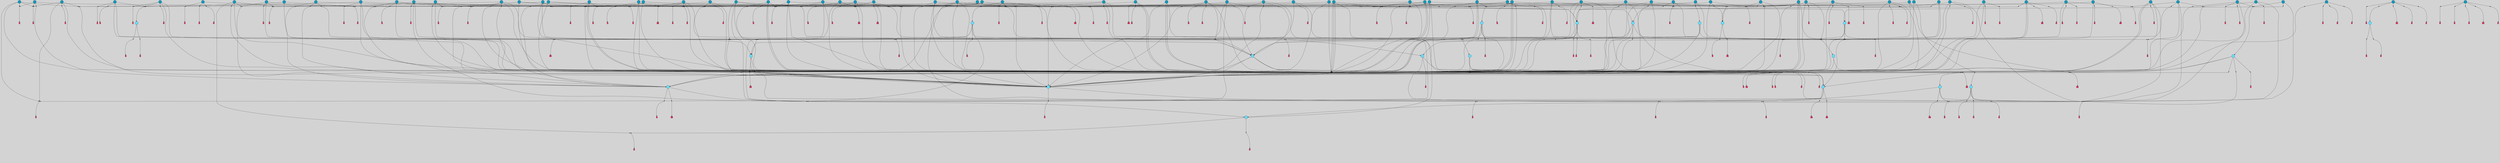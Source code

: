 // File exported with GEGELATI v1.3.1
// On the 2024-04-08 17:49:34
// With the File::TPGGraphDotExporter
digraph{
	graph[pad = "0.212, 0.055" bgcolor = lightgray]
	node[shape=circle style = filled label = ""]
		T3 [fillcolor="#66ddff"]
		T4 [fillcolor="#66ddff"]
		T7 [fillcolor="#66ddff"]
		T9 [fillcolor="#66ddff"]
		T11 [fillcolor="#66ddff"]
		T24 [fillcolor="#66ddff"]
		T54 [fillcolor="#66ddff"]
		T129 [fillcolor="#66ddff"]
		T130 [fillcolor="#1199bb"]
		T164 [fillcolor="#66ddff"]
		T207 [fillcolor="#66ddff"]
		T250 [fillcolor="#66ddff"]
		T264 [fillcolor="#1199bb"]
		T311 [fillcolor="#66ddff"]
		T317 [fillcolor="#66ddff"]
		T318 [fillcolor="#1199bb"]
		T344 [fillcolor="#1199bb"]
		T365 [fillcolor="#66ddff"]
		T430 [fillcolor="#1199bb"]
		T455 [fillcolor="#66ddff"]
		T503 [fillcolor="#1199bb"]
		T519 [fillcolor="#1199bb"]
		T542 [fillcolor="#1199bb"]
		T546 [fillcolor="#1199bb"]
		T563 [fillcolor="#1199bb"]
		T567 [fillcolor="#1199bb"]
		T573 [fillcolor="#1199bb"]
		T575 [fillcolor="#1199bb"]
		T585 [fillcolor="#1199bb"]
		T588 [fillcolor="#1199bb"]
		T593 [fillcolor="#1199bb"]
		T598 [fillcolor="#1199bb"]
		T601 [fillcolor="#1199bb"]
		T604 [fillcolor="#1199bb"]
		T608 [fillcolor="#1199bb"]
		T611 [fillcolor="#1199bb"]
		T612 [fillcolor="#1199bb"]
		T627 [fillcolor="#1199bb"]
		T630 [fillcolor="#66ddff"]
		T643 [fillcolor="#1199bb"]
		T644 [fillcolor="#1199bb"]
		T650 [fillcolor="#1199bb"]
		T652 [fillcolor="#1199bb"]
		T653 [fillcolor="#1199bb"]
		T656 [fillcolor="#1199bb"]
		T657 [fillcolor="#1199bb"]
		T321 [fillcolor="#66ddff"]
		T658 [fillcolor="#1199bb"]
		T659 [fillcolor="#1199bb"]
		T660 [fillcolor="#1199bb"]
		T662 [fillcolor="#66ddff"]
		T663 [fillcolor="#1199bb"]
		T666 [fillcolor="#1199bb"]
		T668 [fillcolor="#66ddff"]
		T669 [fillcolor="#1199bb"]
		T670 [fillcolor="#66ddff"]
		T671 [fillcolor="#1199bb"]
		T679 [fillcolor="#1199bb"]
		T682 [fillcolor="#1199bb"]
		T683 [fillcolor="#1199bb"]
		T689 [fillcolor="#1199bb"]
		T691 [fillcolor="#1199bb"]
		T692 [fillcolor="#1199bb"]
		T695 [fillcolor="#1199bb"]
		T696 [fillcolor="#66ddff"]
		T697 [fillcolor="#1199bb"]
		T698 [fillcolor="#1199bb"]
		T700 [fillcolor="#1199bb"]
		T701 [fillcolor="#1199bb"]
		T704 [fillcolor="#1199bb"]
		T705 [fillcolor="#1199bb"]
		T706 [fillcolor="#1199bb"]
		T709 [fillcolor="#1199bb"]
		T712 [fillcolor="#1199bb"]
		T713 [fillcolor="#1199bb"]
		T714 [fillcolor="#1199bb"]
		T715 [fillcolor="#1199bb"]
		T717 [fillcolor="#1199bb"]
		T718 [fillcolor="#1199bb"]
		T719 [fillcolor="#1199bb"]
		T720 [fillcolor="#1199bb"]
		T721 [fillcolor="#1199bb"]
		T722 [fillcolor="#1199bb"]
		T723 [fillcolor="#1199bb"]
		T724 [fillcolor="#1199bb"]
		T725 [fillcolor="#1199bb"]
		T726 [fillcolor="#1199bb"]
		T727 [fillcolor="#1199bb"]
		T728 [fillcolor="#1199bb"]
		T729 [fillcolor="#1199bb"]
		T730 [fillcolor="#1199bb"]
		T731 [fillcolor="#1199bb"]
		T732 [fillcolor="#1199bb"]
		T733 [fillcolor="#1199bb"]
		T734 [fillcolor="#1199bb"]
		T735 [fillcolor="#1199bb"]
		T736 [fillcolor="#1199bb"]
		T737 [fillcolor="#1199bb"]
		T738 [fillcolor="#1199bb"]
		P8500 [fillcolor="#cccccc" shape=point] //6|
		I8500 [shape=box style=invis label="6|1&2|6#1|7&#92;n10|7&2|0#1|5&#92;n9|4&0|1#2|2&#92;n8|6&0|0#1|0&#92;n"]
		P8500 -> I8500[style=invis]
		A6128 [fillcolor="#ff3366" shape=box margin=0.03 width=0 height=0 label="3"]
		T3 -> P8500 -> A6128
		P8501 [fillcolor="#cccccc" shape=point] //3|
		I8501 [shape=box style=invis label="7|6&2|4#0|2&#92;n10|3&2|7#1|4&#92;n11|6&0|4#0|1&#92;n7|1&0|0#2|6&#92;n7|6&0|3#2|6&#92;n4|0&2|6#0|1&#92;n4|4&2|5#0|2&#92;n4|6&0|4#2|7&#92;n10|0&2|3#1|5&#92;n2|6&0|5#0|2&#92;n1|0&2|3#0|7&#92;n1|6&2|0#0|5&#92;n6|2&0|1#0|7&#92;n9|2&0|3#2|7&#92;n5|3&0|6#0|6&#92;n1|7&2|5#2|3&#92;n8|1&2|7#0|6&#92;n1|0&2|5#2|1&#92;n7|1&2|2#2|5&#92;n7|4&2|6#0|3&#92;n"]
		P8501 -> I8501[style=invis]
		A6129 [fillcolor="#ff3366" shape=box margin=0.03 width=0 height=0 label="4"]
		T3 -> P8501 -> A6129
		P8502 [fillcolor="#cccccc" shape=point] //7|
		I8502 [shape=box style=invis label="0|2&2|4#2|6&#92;n5|3&0|6#0|1&#92;n4|7&2|6#0|5&#92;n7|6&0|7#0|5&#92;n10|7&2|2#1|1&#92;n"]
		P8502 -> I8502[style=invis]
		A6130 [fillcolor="#ff3366" shape=box margin=0.03 width=0 height=0 label="4"]
		T4 -> P8502 -> A6130
		P8503 [fillcolor="#cccccc" shape=point] //0|
		I8503 [shape=box style=invis label="2|5&0|1#0|6&#92;n6|1&2|2#2|7&#92;n8|0&0|3#1|4&#92;n4|3&2|5#2|4&#92;n8|1&2|4#0|0&#92;n6|6&0|1#2|6&#92;n11|7&2|4#2|5&#92;n6|2&2|4#0|2&#92;n8|5&2|4#2|4&#92;n2|1&2|1#2|2&#92;n2|7&2|5#2|6&#92;n9|7&0|5#0|4&#92;n1|2&0|5#2|6&#92;n4|2&2|3#2|7&#92;n3|3&2|1#0|2&#92;n"]
		P8503 -> I8503[style=invis]
		A6131 [fillcolor="#ff3366" shape=box margin=0.03 width=0 height=0 label="5"]
		T4 -> P8503 -> A6131
		P8504 [fillcolor="#cccccc" shape=point] //-3|
		I8504 [shape=box style=invis label="1|6&2|7#0|7&#92;n10|2&0|7#1|3&#92;n9|6&2|7#2|2&#92;n5|3&0|7#0|7&#92;n1|6&2|3#0|0&#92;n2|3&2|3#2|2&#92;n5|1&2|6#0|6&#92;n"]
		P8504 -> I8504[style=invis]
		A6132 [fillcolor="#ff3366" shape=box margin=0.03 width=0 height=0 label="7"]
		T7 -> P8504 -> A6132
		P8505 [fillcolor="#cccccc" shape=point] //5|
		I8505 [shape=box style=invis label="0|5&2|3#0|1&#92;n0|6&2|1#2|4&#92;n6|2&2|6#0|7&#92;n7|4&0|3#0|1&#92;n5|4&0|7#1|6&#92;n9|1&0|5#2|2&#92;n6|3&2|3#1|7&#92;n11|7&2|4#1|6&#92;n2|5&0|1#0|0&#92;n4|7&0|0#0|2&#92;n6|2&0|6#0|0&#92;n2|1&2|6#2|4&#92;n10|0&2|0#1|0&#92;n6|6&2|4#0|6&#92;n"]
		P8505 -> I8505[style=invis]
		A6133 [fillcolor="#ff3366" shape=box margin=0.03 width=0 height=0 label="8"]
		T7 -> P8505 -> A6133
		P8506 [fillcolor="#cccccc" shape=point] //-6|
		I8506 [shape=box style=invis label="11|1&0|7#2|0&#92;n10|4&0|1#1|0&#92;n4|3&2|4#2|1&#92;n0|5&2|0#0|0&#92;n6|1&0|0#0|3&#92;n8|2&2|0#0|4&#92;n11|4&2|0#1|6&#92;n7|0&2|6#2|3&#92;n5|3&2|6#2|0&#92;n2|0&2|0#0|4&#92;n"]
		P8506 -> I8506[style=invis]
		A6134 [fillcolor="#ff3366" shape=box margin=0.03 width=0 height=0 label="9"]
		T9 -> P8506 -> A6134
		P8507 [fillcolor="#cccccc" shape=point] //2|
		I8507 [shape=box style=invis label="6|3&2|7#1|4&#92;n8|6&0|0#2|5&#92;n2|1&0|2#0|3&#92;n8|7&0|6#0|4&#92;n2|1&2|0#0|1&#92;n0|0&2|2#2|3&#92;n6|6&0|7#2|1&#92;n6|1&0|7#2|6&#92;n5|4&2|7#0|4&#92;n0|3&0|4#2|0&#92;n11|0&2|0#2|5&#92;n4|5&2|5#2|4&#92;n5|7&0|6#0|4&#92;n9|7&2|5#0|3&#92;n5|4&2|1#0|3&#92;n5|3&0|1#1|7&#92;n0|4&0|3#2|5&#92;n"]
		P8507 -> I8507[style=invis]
		A6135 [fillcolor="#ff3366" shape=box margin=0.03 width=0 height=0 label="10"]
		T9 -> P8507 -> A6135
		P8508 [fillcolor="#cccccc" shape=point] //6|
		I8508 [shape=box style=invis label="3|0&2|7#2|2&#92;n3|2&0|4#2|5&#92;n5|1&0|2#1|0&#92;n8|7&0|1#2|0&#92;n8|5&0|3#0|6&#92;n0|2&0|2#2|3&#92;n1|5&2|5#0|5&#92;n5|6&0|6#0|7&#92;n6|7&0|0#2|6&#92;n1|2&2|3#0|0&#92;n7|7&2|3#0|4&#92;n0|7&2|7#0|6&#92;n1|0&2|2#2|7&#92;n4|4&0|1#0|0&#92;n"]
		P8508 -> I8508[style=invis]
		A6136 [fillcolor="#ff3366" shape=box margin=0.03 width=0 height=0 label="11"]
		T11 -> P8508 -> A6136
		P8509 [fillcolor="#cccccc" shape=point] //-4|
		I8509 [shape=box style=invis label="4|1&0|4#2|6&#92;n1|2&2|2#2|0&#92;n1|2&2|0#0|6&#92;n8|4&2|3#2|5&#92;n5|5&2|1#1|0&#92;n"]
		P8509 -> I8509[style=invis]
		A6137 [fillcolor="#ff3366" shape=box margin=0.03 width=0 height=0 label="12"]
		T11 -> P8509 -> A6137
		P8510 [fillcolor="#cccccc" shape=point] //-3|
		I8510 [shape=box style=invis label="8|1&2|3#0|5&#92;n0|6&0|5#0|5&#92;n3|7&2|1#0|6&#92;n3|5&0|1#0|0&#92;n9|5&2|0#0|4&#92;n3|5&0|2#0|3&#92;n10|6&2|4#1|0&#92;n9|4&2|7#2|6&#92;n1|7&2|5#2|2&#92;n"]
		P8510 -> I8510[style=invis]
		A6138 [fillcolor="#ff3366" shape=box margin=0.03 width=0 height=0 label="5"]
		T4 -> P8510 -> A6138
		P8511 [fillcolor="#cccccc" shape=point] //1|
		I8511 [shape=box style=invis label="5|1&0|6#2|7&#92;n2|4&0|4#2|2&#92;n0|6&0|5#0|4&#92;n10|6&2|5#1|6&#92;n9|3&0|1#1|7&#92;n10|3&2|2#1|0&#92;n5|0&0|0#2|1&#92;n11|3&2|3#1|5&#92;n10|3&0|1#1|0&#92;n2|4&0|1#0|1&#92;n0|2&0|3#2|4&#92;n9|2&2|1#2|5&#92;n11|7&2|6#2|6&#92;n"]
		P8511 -> I8511[style=invis]
		T24 -> P8511 -> T7
		P8512 [fillcolor="#cccccc" shape=point] //5|
		I8512 [shape=box style=invis label="3|0&2|0#0|1&#92;n3|0&0|7#0|1&#92;n5|3&0|2#2|6&#92;n4|4&2|4#2|6&#92;n11|2&0|7#1|6&#92;n2|7&2|2#2|5&#92;n9|3&2|6#2|7&#92;n7|7&0|0#0|4&#92;n6|1&2|4#2|3&#92;n5|4&2|0#1|6&#92;n1|3&0|7#0|4&#92;n"]
		P8512 -> I8512[style=invis]
		A6139 [fillcolor="#ff3366" shape=box margin=0.03 width=0 height=0 label="7"]
		T24 -> P8512 -> A6139
		P8513 [fillcolor="#cccccc" shape=point] //-2|
		I8513 [shape=box style=invis label="4|1&0|4#0|3&#92;n4|2&0|5#2|0&#92;n5|5&2|6#0|5&#92;n1|4&0|1#0|2&#92;n6|3&2|7#1|5&#92;n0|4&2|0#0|3&#92;n8|5&2|5#1|2&#92;n10|7&2|7#1|1&#92;n3|4&0|0#2|1&#92;n3|6&2|5#2|5&#92;n8|3&0|1#0|7&#92;n10|0&2|7#1|3&#92;n4|1&2|4#0|1&#92;n9|3&2|0#0|4&#92;n3|6&2|0#0|4&#92;n1|2&0|6#2|1&#92;n4|0&2|1#2|2&#92;n"]
		P8513 -> I8513[style=invis]
		A6140 [fillcolor="#ff3366" shape=box margin=0.03 width=0 height=0 label="14"]
		T24 -> P8513 -> A6140
		P8514 [fillcolor="#cccccc" shape=point] //8|
		I8514 [shape=box style=invis label="9|0&0|1#2|0&#92;n10|1&2|5#1|4&#92;n8|2&2|6#0|4&#92;n2|4&2|5#2|3&#92;n4|2&2|2#0|2&#92;n7|5&0|2#0|0&#92;n8|2&2|1#1|3&#92;n8|7&0|7#2|1&#92;n1|1&0|0#0|7&#92;n5|6&2|5#1|0&#92;n6|6&2|5#0|0&#92;n11|4&0|3#2|6&#92;n4|2&2|4#0|7&#92;n5|6&0|1#2|0&#92;n11|3&0|2#0|7&#92;n"]
		P8514 -> I8514[style=invis]
		A6141 [fillcolor="#ff3366" shape=box margin=0.03 width=0 height=0 label="6"]
		T54 -> P8514 -> A6141
		T54 -> P8512
		P8515 [fillcolor="#cccccc" shape=point] //-10|
		I8515 [shape=box style=invis label="3|6&0|0#0|4&#92;n4|1&2|4#0|1&#92;n5|1&0|1#0|4&#92;n5|5&2|6#0|5&#92;n6|5&0|6#0|3&#92;n11|1&2|0#0|1&#92;n0|7&2|0#0|3&#92;n1|2&0|6#0|1&#92;n8|0&0|4#2|0&#92;n0|4&0|7#2|7&#92;n7|0&2|7#1|3&#92;n3|1&0|5#2|5&#92;n5|1&0|4#0|3&#92;n2|2&0|2#0|0&#92;n8|3&0|1#0|7&#92;n3|0&0|3#0|5&#92;n7|2&0|5#2|0&#92;n6|3&2|7#1|5&#92;n4|7&2|7#2|1&#92;n"]
		P8515 -> I8515[style=invis]
		A6142 [fillcolor="#ff3366" shape=box margin=0.03 width=0 height=0 label="14"]
		T54 -> P8515 -> A6142
		T54 -> P8505
		T129 -> P8514
		T129 -> P8512
		P8516 [fillcolor="#cccccc" shape=point] //10|
		I8516 [shape=box style=invis label="4|5&2|7#2|1&#92;n1|7&2|3#0|6&#92;n3|5&2|2#0|3&#92;n10|3&0|7#1|4&#92;n7|1&0|4#2|6&#92;n10|2&0|3#1|7&#92;n9|5&2|0#0|4&#92;n4|0&0|3#2|7&#92;n11|4&2|6#1|2&#92;n5|4&2|7#0|2&#92;n2|6&2|4#0|0&#92;n6|5&0|7#2|1&#92;n5|3&2|3#1|6&#92;n10|7&2|0#1|2&#92;n"]
		P8516 -> I8516[style=invis]
		A6143 [fillcolor="#ff3366" shape=box margin=0.03 width=0 height=0 label="5"]
		T129 -> P8516 -> A6143
		P8517 [fillcolor="#cccccc" shape=point] //5|
		I8517 [shape=box style=invis label="9|4&2|3#1|3&#92;n0|4&2|4#0|5&#92;n6|1&2|6#2|5&#92;n4|0&0|5#2|0&#92;n"]
		P8517 -> I8517[style=invis]
		A6144 [fillcolor="#ff3366" shape=box margin=0.03 width=0 height=0 label="7"]
		T129 -> P8517 -> A6144
		P8518 [fillcolor="#cccccc" shape=point] //6|
		I8518 [shape=box style=invis label="9|4&2|7#0|6&#92;n8|4&0|1#1|0&#92;n1|3&0|0#2|1&#92;n2|4&0|6#2|2&#92;n5|1&2|5#0|7&#92;n3|0&0|3#2|6&#92;n2|2&2|6#0|2&#92;n8|4&0|4#2|2&#92;n5|1&2|4#0|3&#92;n9|4&0|6#0|6&#92;n5|0&2|2#1|5&#92;n11|7&0|0#1|1&#92;n0|4&0|3#0|3&#92;n7|7&2|4#2|5&#92;n1|5&0|1#2|1&#92;n"]
		P8518 -> I8518[style=invis]
		A6145 [fillcolor="#ff3366" shape=box margin=0.03 width=0 height=0 label="1"]
		T129 -> P8518 -> A6145
		P8519 [fillcolor="#cccccc" shape=point] //-5|
		I8519 [shape=box style=invis label="10|6&2|5#1|6&#92;n9|3&0|1#1|7&#92;n2|4&0|1#0|1&#92;n11|3&0|7#1|6&#92;n5|1&0|6#2|7&#92;n8|0&0|0#0|1&#92;n0|6&0|7#0|4&#92;n6|7&2|6#2|6&#92;n11|0&2|3#0|5&#92;n"]
		P8519 -> I8519[style=invis]
		T130 -> P8519 -> T7
		P8520 [fillcolor="#cccccc" shape=point] //9|
		I8520 [shape=box style=invis label="9|0&2|4#1|2&#92;n10|3&0|5#1|7&#92;n"]
		P8520 -> I8520[style=invis]
		A6146 [fillcolor="#ff3366" shape=box margin=0.03 width=0 height=0 label="3"]
		T130 -> P8520 -> A6146
		P8521 [fillcolor="#cccccc" shape=point] //4|
		I8521 [shape=box style=invis label="7|1&2|6#1|3&#92;n10|1&0|3#1|6&#92;n8|5&2|3#2|1&#92;n11|5&0|0#2|6&#92;n4|1&0|6#0|0&#92;n11|1&0|2#0|3&#92;n2|0&2|1#0|7&#92;n"]
		P8521 -> I8521[style=invis]
		A6147 [fillcolor="#ff3366" shape=box margin=0.03 width=0 height=0 label="2"]
		T130 -> P8521 -> A6147
		P8522 [fillcolor="#cccccc" shape=point] //-10|
		I8522 [shape=box style=invis label="8|4&0|2#0|1&#92;n5|3&2|6#2|7&#92;n3|1&2|7#0|6&#92;n4|7&0|4#0|2&#92;n1|7&2|6#0|4&#92;n10|5&2|1#1|5&#92;n4|0&0|7#0|7&#92;n6|6&0|0#0|1&#92;n10|4&2|1#1|0&#92;n"]
		P8522 -> I8522[style=invis]
		A6148 [fillcolor="#ff3366" shape=box margin=0.03 width=0 height=0 label="5"]
		T130 -> P8522 -> A6148
		T164 -> P8503
		P8523 [fillcolor="#cccccc" shape=point] //-1|
		I8523 [shape=box style=invis label="6|4&0|4#2|4&#92;n4|5&2|5#2|4&#92;n9|7&2|5#0|3&#92;n3|7&2|6#0|6&#92;n8|7&0|6#0|4&#92;n2|1&2|0#0|1&#92;n8|6&0|0#2|5&#92;n2|1&0|2#0|3&#92;n6|1&0|7#2|6&#92;n6|3&0|1#1|6&#92;n5|4&2|7#0|4&#92;n0|7&0|4#2|0&#92;n11|0&2|0#2|5&#92;n3|7&2|0#2|7&#92;n8|3&2|7#1|4&#92;n5|7&0|6#0|4&#92;n0|0&2|3#2|3&#92;n5|4&2|1#0|3&#92;n0|4&0|3#2|5&#92;n"]
		P8523 -> I8523[style=invis]
		A6149 [fillcolor="#ff3366" shape=box margin=0.03 width=0 height=0 label="10"]
		T164 -> P8523 -> A6149
		P8524 [fillcolor="#cccccc" shape=point] //-7|
		I8524 [shape=box style=invis label="6|1&0|2#0|3&#92;n1|2&0|1#2|0&#92;n10|3&2|2#1|1&#92;n0|1&0|2#0|7&#92;n4|6&2|7#2|4&#92;n6|0&2|7#0|6&#92;n"]
		P8524 -> I8524[style=invis]
		A6150 [fillcolor="#ff3366" shape=box margin=0.03 width=0 height=0 label="7"]
		T164 -> P8524 -> A6150
		P8525 [fillcolor="#cccccc" shape=point] //-6|
		I8525 [shape=box style=invis label="11|7&0|1#0|6&#92;n3|5&0|1#0|3&#92;n1|5&0|5#0|6&#92;n1|7&2|5#2|2&#92;n0|0&0|2#2|2&#92;n4|4&0|1#0|5&#92;n6|4&2|2#0|2&#92;n0|6&2|5#0|5&#92;n0|3&2|2#2|6&#92;n"]
		P8525 -> I8525[style=invis]
		A6151 [fillcolor="#ff3366" shape=box margin=0.03 width=0 height=0 label="5"]
		T164 -> P8525 -> A6151
		P8526 [fillcolor="#cccccc" shape=point] //4|
		I8526 [shape=box style=invis label="4|3&0|6#0|3&#92;n5|7&2|3#2|2&#92;n5|6&0|7#1|2&#92;n1|4&2|6#0|3&#92;n8|4&2|1#2|5&#92;n9|5&2|4#1|4&#92;n2|4&0|5#0|7&#92;n10|0&0|6#1|3&#92;n3|0&0|6#0|2&#92;n2|7&2|7#2|6&#92;n5|2&0|5#1|5&#92;n10|4&2|5#1|7&#92;n4|0&0|4#2|4&#92;n11|1&0|4#2|6&#92;n10|6&2|0#1|4&#92;n9|7&0|3#1|4&#92;n4|5&2|7#0|6&#92;n11|5&2|6#2|3&#92;n0|3&0|5#0|1&#92;n"]
		P8526 -> I8526[style=invis]
		A6152 [fillcolor="#ff3366" shape=box margin=0.03 width=0 height=0 label="13"]
		T164 -> P8526 -> A6152
		P8527 [fillcolor="#cccccc" shape=point] //7|
		I8527 [shape=box style=invis label="7|0&2|1#2|0&#92;n9|7&2|1#1|7&#92;n8|2&0|1#1|0&#92;n6|6&0|2#1|1&#92;n2|2&0|5#0|0&#92;n5|7&0|0#2|1&#92;n5|1&2|5#1|5&#92;n4|7&2|4#2|3&#92;n10|5&2|2#1|5&#92;n1|3&2|2#2|0&#92;n10|2&2|6#1|5&#92;n"]
		P8527 -> I8527[style=invis]
		A6153 [fillcolor="#ff3366" shape=box margin=0.03 width=0 height=0 label="1"]
		T207 -> P8527 -> A6153
		P8528 [fillcolor="#cccccc" shape=point] //-3|
		I8528 [shape=box style=invis label="3|7&0|0#0|2&#92;n11|5&0|1#1|1&#92;n4|1&0|6#2|6&#92;n4|0&0|1#0|5&#92;n"]
		P8528 -> I8528[style=invis]
		T207 -> P8528 -> T24
		P8529 [fillcolor="#cccccc" shape=point] //5|
		I8529 [shape=box style=invis label="8|1&2|6#0|6&#92;n3|0&0|7#0|1&#92;n11|3&0|2#2|6&#92;n4|4&2|4#2|6&#92;n11|2&0|7#1|6&#92;n2|7&2|2#2|5&#92;n7|7&0|0#0|4&#92;n6|1&2|4#2|3&#92;n5|4&2|0#1|6&#92;n3|0&2|0#0|1&#92;n1|3&0|7#0|4&#92;n"]
		P8529 -> I8529[style=invis]
		A6154 [fillcolor="#ff3366" shape=box margin=0.03 width=0 height=0 label="7"]
		T207 -> P8529 -> A6154
		P8530 [fillcolor="#cccccc" shape=point] //5|
		I8530 [shape=box style=invis label="10|4&2|6#1|2&#92;n8|4&0|1#1|0&#92;n0|4&2|6#0|0&#92;n8|4&2|5#2|1&#92;n7|5&2|5#1|0&#92;n3|6&0|6#2|2&#92;n1|7&0|7#0|5&#92;n2|0&0|7#2|4&#92;n9|4&2|6#2|7&#92;n2|6&2|2#0|0&#92;n11|7&2|7#0|7&#92;n5|5&0|0#0|1&#92;n10|1&0|0#1|0&#92;n7|3&0|1#2|5&#92;n9|2&2|7#1|5&#92;n9|0&2|5#1|2&#92;n1|6&2|4#2|2&#92;n3|3&2|2#0|7&#92;n1|6&2|0#0|0&#92;n6|4&2|6#1|0&#92;n"]
		P8530 -> I8530[style=invis]
		A6155 [fillcolor="#ff3366" shape=box margin=0.03 width=0 height=0 label="1"]
		T207 -> P8530 -> A6155
		P8531 [fillcolor="#cccccc" shape=point] //7|
		I8531 [shape=box style=invis label="6|1&2|6#2|7&#92;n7|0&2|4#2|3&#92;n3|3&0|7#0|6&#92;n5|4&0|2#2|4&#92;n8|5&2|6#2|7&#92;n0|0&2|3#0|3&#92;n5|4&2|4#2|6&#92;n"]
		P8531 -> I8531[style=invis]
		T207 -> P8531 -> T4
		P8532 [fillcolor="#cccccc" shape=point] //8|
		I8532 [shape=box style=invis label="5|4&2|1#1|0&#92;n3|0&0|3#2|0&#92;n3|7&2|2#0|6&#92;n6|6&0|2#2|4&#92;n0|0&0|2#0|6&#92;n"]
		P8532 -> I8532[style=invis]
		T250 -> P8532 -> T164
		P8533 [fillcolor="#cccccc" shape=point] //5|
		I8533 [shape=box style=invis label="3|0&2|0#2|1&#92;n3|0&0|7#0|1&#92;n5|3&0|2#2|6&#92;n4|4&2|4#2|6&#92;n5|4&2|0#1|6&#92;n2|7&2|2#2|5&#92;n1|3&0|7#0|4&#92;n11|6&2|2#0|7&#92;n7|7&0|0#0|4&#92;n6|1&2|4#2|3&#92;n11|0&0|7#1|6&#92;n9|3&2|6#2|7&#92;n"]
		P8533 -> I8533[style=invis]
		A6156 [fillcolor="#ff3366" shape=box margin=0.03 width=0 height=0 label="7"]
		T250 -> P8533 -> A6156
		P8534 [fillcolor="#cccccc" shape=point] //7|
		I8534 [shape=box style=invis label="7|4&2|7#0|4&#92;n4|6&0|1#2|5&#92;n2|1&2|3#0|0&#92;n4|3&2|0#0|1&#92;n0|0&2|7#2|7&#92;n7|7&0|5#2|3&#92;n5|0&2|1#2|2&#92;n10|0&0|4#1|2&#92;n4|4&0|7#0|0&#92;n6|7&0|2#0|1&#92;n1|4&2|5#0|4&#92;n"]
		P8534 -> I8534[style=invis]
		A6157 [fillcolor="#ff3366" shape=box margin=0.03 width=0 height=0 label="0"]
		T250 -> P8534 -> A6157
		T250 -> P8512
		P8535 [fillcolor="#cccccc" shape=point] //10|
		I8535 [shape=box style=invis label="6|1&2|4#2|3&#92;n3|0&0|7#0|1&#92;n5|3&0|2#2|6&#92;n4|4&0|4#2|6&#92;n5|4&2|0#1|6&#92;n10|5&0|6#1|5&#92;n2|5&2|1#2|2&#92;n1|3&0|7#0|4&#92;n3|0&2|0#0|1&#92;n11|2&0|5#1|6&#92;n9|3&2|6#2|7&#92;n7|7&0|0#0|4&#92;n"]
		P8535 -> I8535[style=invis]
		A6158 [fillcolor="#ff3366" shape=box margin=0.03 width=0 height=0 label="7"]
		T250 -> P8535 -> A6158
		P8536 [fillcolor="#cccccc" shape=point] //-2|
		I8536 [shape=box style=invis label="11|7&2|0#1|7&#92;n4|3&0|1#2|5&#92;n0|4&2|4#2|7&#92;n1|6&0|0#0|4&#92;n4|0&0|0#0|5&#92;n0|6&2|3#2|0&#92;n9|6&2|5#1|3&#92;n0|7&2|1#2|5&#92;n4|4&0|5#0|1&#92;n10|4&0|0#1|0&#92;n"]
		P8536 -> I8536[style=invis]
		A6159 [fillcolor="#ff3366" shape=box margin=0.03 width=0 height=0 label="12"]
		T264 -> P8536 -> A6159
		P8537 [fillcolor="#cccccc" shape=point] //-3|
		I8537 [shape=box style=invis label="7|2&2|4#0|2&#92;n4|1&2|6#0|1&#92;n11|6&0|4#0|1&#92;n7|1&0|0#2|6&#92;n6|2&0|1#0|7&#92;n10|3&2|7#1|4&#92;n3|5&2|3#0|1&#92;n4|4&2|5#0|2&#92;n4|6&0|4#2|7&#92;n2|5&0|5#0|2&#92;n10|0&2|3#1|4&#92;n0|1&2|7#0|6&#92;n7|6&0|3#2|6&#92;n1|3&0|6#2|0&#92;n5|3&0|6#0|6&#92;n1|4&2|5#2|3&#92;n1|6&2|0#0|5&#92;n9|2&0|3#2|7&#92;n7|1&2|2#2|5&#92;n"]
		P8537 -> I8537[style=invis]
		T264 -> P8537 -> T207
		P8538 [fillcolor="#cccccc" shape=point] //2|
		I8538 [shape=box style=invis label="4|1&0|4#2|6&#92;n5|5&2|1#1|0&#92;n1|0&2|0#0|6&#92;n8|4&2|3#2|5&#92;n"]
		P8538 -> I8538[style=invis]
		T264 -> P8538 -> T11
		P8539 [fillcolor="#cccccc" shape=point] //2|
		I8539 [shape=box style=invis label="11|0&2|3#0|7&#92;n10|4&2|5#1|6&#92;n4|7&0|2#2|3&#92;n6|0&2|6#0|6&#92;n9|0&0|7#0|5&#92;n7|2&2|4#1|2&#92;n5|1&2|6#2|7&#92;n"]
		P8539 -> I8539[style=invis]
		T311 -> P8539 -> T7
		P8540 [fillcolor="#cccccc" shape=point] //5|
		I8540 [shape=box style=invis label="5|4&2|0#1|6&#92;n3|0&0|7#0|1&#92;n5|3&0|2#2|6&#92;n11|2&0|7#1|6&#92;n2|7&2|2#2|5&#92;n9|3&2|6#2|7&#92;n7|7&0|0#0|4&#92;n6|1&2|4#2|3&#92;n3|0&2|0#0|1&#92;n1|3&2|7#0|4&#92;n"]
		P8540 -> I8540[style=invis]
		A6160 [fillcolor="#ff3366" shape=box margin=0.03 width=0 height=0 label="7"]
		T311 -> P8540 -> A6160
		T311 -> P8536
		P8541 [fillcolor="#cccccc" shape=point] //-1|
		I8541 [shape=box style=invis label="1|7&2|1#0|6&#92;n8|1&2|3#0|5&#92;n10|6&2|7#1|0&#92;n1|7&2|5#0|2&#92;n0|3&0|3#2|2&#92;n3|5&0|1#0|0&#92;n3|5&0|2#0|3&#92;n1|5&2|0#0|4&#92;n5|7&2|2#2|5&#92;n4|0&2|3#0|3&#92;n"]
		P8541 -> I8541[style=invis]
		T311 -> P8541 -> T3
		P8542 [fillcolor="#cccccc" shape=point] //2|
		I8542 [shape=box style=invis label="4|1&0|5#0|1&#92;n6|4&0|7#2|4&#92;n10|5&2|6#1|4&#92;n9|2&0|4#2|3&#92;n6|2&2|3#1|7&#92;n8|1&0|2#0|3&#92;n4|0&2|0#0|1&#92;n"]
		P8542 -> I8542[style=invis]
		T311 -> P8542 -> T54
		P8543 [fillcolor="#cccccc" shape=point] //7|
		I8543 [shape=box style=invis label="9|6&2|6#1|3&#92;n9|7&2|0#1|7&#92;n3|0&2|0#0|0&#92;n1|6&0|0#0|4&#92;n7|4&0|3#0|1&#92;n"]
		P8543 -> I8543[style=invis]
		A6161 [fillcolor="#ff3366" shape=box margin=0.03 width=0 height=0 label="12"]
		T318 -> P8543 -> A6161
		P8544 [fillcolor="#cccccc" shape=point] //-9|
		I8544 [shape=box style=invis label="7|1&0|0#2|6&#92;n1|6&0|4#2|7&#92;n7|6&2|4#0|2&#92;n10|7&2|1#1|3&#92;n7|6&0|3#2|6&#92;n4|0&2|2#2|1&#92;n1|0&0|5#2|3&#92;n6|1&2|6#1|1&#92;n7|4&2|6#1|0&#92;n9|5&0|1#0|2&#92;n9|2&0|3#0|7&#92;n6|0&2|7#0|6&#92;n10|5&2|3#1|5&#92;n10|0&2|7#1|4&#92;n1|0&2|3#0|7&#92;n5|2&0|6#0|6&#92;n2|6&0|1#0|2&#92;n7|4&2|5#0|3&#92;n3|6&2|4#0|5&#92;n1|6&2|0#0|5&#92;n"]
		P8544 -> I8544[style=invis]
		A6162 [fillcolor="#ff3366" shape=box margin=0.03 width=0 height=0 label="4"]
		T318 -> P8544 -> A6162
		P8545 [fillcolor="#cccccc" shape=point] //-7|
		I8545 [shape=box style=invis label="9|1&2|7#2|1&#92;n7|0&2|0#2|7&#92;n2|3&2|3#2|2&#92;n8|5&2|1#0|3&#92;n5|5&0|7#0|1&#92;n1|6&2|7#0|7&#92;n10|2&0|7#1|3&#92;n6|4&2|2#2|4&#92;n0|6&2|5#0|2&#92;n"]
		P8545 -> I8545[style=invis]
		A6163 [fillcolor="#ff3366" shape=box margin=0.03 width=0 height=0 label="7"]
		T318 -> P8545 -> A6163
		P8546 [fillcolor="#cccccc" shape=point] //3|
		I8546 [shape=box style=invis label="7|6&2|4#0|2&#92;n10|3&2|7#1|4&#92;n11|6&0|4#0|1&#92;n7|1&0|0#2|6&#92;n7|6&0|3#2|6&#92;n4|0&2|6#0|1&#92;n4|4&2|5#0|2&#92;n4|6&0|4#2|7&#92;n10|0&2|3#1|5&#92;n2|6&0|5#0|2&#92;n1|0&2|3#0|7&#92;n1|6&2|0#0|5&#92;n6|2&0|1#0|7&#92;n9|2&0|3#2|7&#92;n5|3&0|6#0|6&#92;n1|7&2|5#2|3&#92;n8|1&2|7#0|6&#92;n1|0&2|5#2|1&#92;n7|1&2|2#2|5&#92;n7|4&2|6#0|3&#92;n"]
		P8546 -> I8546[style=invis]
		A6164 [fillcolor="#ff3366" shape=box margin=0.03 width=0 height=0 label="4"]
		T317 -> P8546 -> A6164
		P8547 [fillcolor="#cccccc" shape=point] //6|
		I8547 [shape=box style=invis label="6|1&2|6#1|7&#92;n10|7&2|0#1|5&#92;n9|4&0|1#2|2&#92;n8|6&0|0#1|0&#92;n"]
		P8547 -> I8547[style=invis]
		A6165 [fillcolor="#ff3366" shape=box margin=0.03 width=0 height=0 label="3"]
		T317 -> P8547 -> A6165
		P8548 [fillcolor="#cccccc" shape=point] //-9|
		I8548 [shape=box style=invis label="11|5&0|0#2|6&#92;n8|5&2|3#2|1&#92;n7|1&0|6#1|3&#92;n11|4&0|2#0|1&#92;n9|0&2|7#1|6&#92;n10|1&0|3#1|6&#92;n0|3&0|4#2|5&#92;n5|7&2|3#1|6&#92;n2|0&2|1#0|7&#92;n"]
		P8548 -> I8548[style=invis]
		A6166 [fillcolor="#ff3366" shape=box margin=0.03 width=0 height=0 label="2"]
		T318 -> P8548 -> A6166
		P8549 [fillcolor="#cccccc" shape=point] //-1|
		I8549 [shape=box style=invis label="1|7&2|1#0|6&#92;n8|1&2|3#0|5&#92;n10|6&2|7#1|0&#92;n1|7&2|5#0|2&#92;n0|3&0|3#2|2&#92;n3|5&0|1#0|0&#92;n3|5&0|2#0|3&#92;n1|5&2|0#0|4&#92;n5|7&2|2#2|5&#92;n4|0&2|3#0|3&#92;n"]
		P8549 -> I8549[style=invis]
		T318 -> P8549 -> T317
		P8550 [fillcolor="#cccccc" shape=point] //-4|
		I8550 [shape=box style=invis label="7|2&2|4#0|2&#92;n4|1&2|6#0|1&#92;n0|1&2|7#0|6&#92;n6|2&0|1#0|7&#92;n10|3&2|7#1|4&#92;n3|5&2|3#0|1&#92;n4|4&2|5#0|2&#92;n4|6&0|4#2|7&#92;n2|5&0|5#0|2&#92;n10|0&2|3#1|4&#92;n11|6&0|4#0|1&#92;n7|6&0|3#2|6&#92;n1|3&0|6#2|0&#92;n5|3&0|6#0|6&#92;n1|4&2|5#2|3&#92;n1|1&2|0#0|5&#92;n9|2&0|3#2|7&#92;n7|1&2|2#2|5&#92;n"]
		P8550 -> I8550[style=invis]
		T344 -> P8550 -> T207
		T344 -> P8538
		T344 -> P8538
		P8551 [fillcolor="#cccccc" shape=point] //2|
		I8551 [shape=box style=invis label="11|2&2|1#2|2&#92;n0|1&0|0#0|6&#92;n9|2&0|4#2|2&#92;n9|7&2|0#0|0&#92;n4|5&0|6#2|7&#92;n6|7&0|2#0|1&#92;n5|6&0|2#1|0&#92;n11|6&2|1#2|1&#92;n11|0&0|0#2|3&#92;n8|4&0|7#1|1&#92;n11|3&0|7#1|6&#92;n9|2&2|1#2|5&#92;n11|7&0|2#0|2&#92;n"]
		P8551 -> I8551[style=invis]
		T365 -> P8551 -> T3
		P8552 [fillcolor="#cccccc" shape=point] //4|
		I8552 [shape=box style=invis label="7|1&0|6#0|1&#92;n6|7&2|7#1|7&#92;n10|1&2|1#1|1&#92;n9|6&2|2#1|4&#92;n4|7&0|4#2|2&#92;n9|6&0|5#1|1&#92;n10|0&2|6#1|6&#92;n5|1&0|1#2|3&#92;n10|1&0|5#1|0&#92;n3|4&2|3#0|0&#92;n8|2&0|5#2|4&#92;n1|6&2|0#0|0&#92;n2|3&0|1#2|6&#92;n5|2&2|2#1|6&#92;n2|2&0|1#2|1&#92;n3|1&2|7#0|3&#92;n6|7&2|3#0|4&#92;n"]
		P8552 -> I8552[style=invis]
		A6167 [fillcolor="#ff3366" shape=box margin=0.03 width=0 height=0 label="10"]
		T365 -> P8552 -> A6167
		P8553 [fillcolor="#cccccc" shape=point] //3|
		I8553 [shape=box style=invis label="4|7&0|7#2|7&#92;n11|5&2|6#0|2&#92;n5|5&2|6#2|0&#92;n3|2&0|6#0|3&#92;n10|2&2|5#1|5&#92;n9|4&2|3#1|5&#92;n2|5&2|7#2|4&#92;n11|3&2|5#1|0&#92;n7|0&0|7#2|1&#92;n1|2&0|5#0|1&#92;n"]
		P8553 -> I8553[style=invis]
		A6168 [fillcolor="#ff3366" shape=box margin=0.03 width=0 height=0 label="5"]
		T365 -> P8553 -> A6168
		P8554 [fillcolor="#cccccc" shape=point] //4|
		I8554 [shape=box style=invis label="4|3&0|2#2|3&#92;n9|4&0|7#0|5&#92;n9|2&2|3#0|4&#92;n10|4&2|5#1|7&#92;n7|2&2|6#2|1&#92;n7|2&2|4#1|2&#92;n2|5&2|6#2|6&#92;n2|0&2|7#0|3&#92;n4|5&0|2#2|4&#92;n5|1&2|1#2|7&#92;n"]
		P8554 -> I8554[style=invis]
		T430 -> P8554 -> T7
		T430 -> P8512
		P8555 [fillcolor="#cccccc" shape=point] //2|
		I8555 [shape=box style=invis label="7|5&0|2#0|0&#92;n10|6&2|1#1|3&#92;n0|4&2|2#0|2&#92;n7|0&2|4#1|2&#92;n9|0&2|1#1|0&#92;n10|7&0|1#1|5&#92;n4|4&0|7#2|7&#92;n"]
		P8555 -> I8555[style=invis]
		T430 -> P8555 -> T311
		P8556 [fillcolor="#cccccc" shape=point] //7|
		I8556 [shape=box style=invis label="3|4&2|2#2|2&#92;n9|7&2|5#0|2&#92;n11|5&2|2#2|7&#92;n9|0&2|1#1|5&#92;n8|0&2|1#0|0&#92;n"]
		P8556 -> I8556[style=invis]
		A6169 [fillcolor="#ff3366" shape=box margin=0.03 width=0 height=0 label="7"]
		T430 -> P8556 -> A6169
		P8557 [fillcolor="#cccccc" shape=point] //-7|
		I8557 [shape=box style=invis label="10|2&0|6#1|3&#92;n5|3&0|7#0|7&#92;n10|6&0|0#1|5&#92;n5|2&0|2#0|1&#92;n1|0&2|7#0|7&#92;n1|6&2|3#0|0&#92;n9|2&2|7#2|2&#92;n7|0&2|7#2|5&#92;n7|0&2|6#0|2&#92;n2|3&2|3#2|2&#92;n"]
		P8557 -> I8557[style=invis]
		A6170 [fillcolor="#ff3366" shape=box margin=0.03 width=0 height=0 label="7"]
		T430 -> P8557 -> A6170
		P8558 [fillcolor="#cccccc" shape=point] //2|
		I8558 [shape=box style=invis label="9|0&0|7#0|5&#92;n10|4&2|5#1|6&#92;n4|7&0|2#2|3&#92;n6|0&2|6#0|6&#92;n11|0&2|3#0|7&#92;n7|0&2|4#1|2&#92;n6|3&2|6#2|1&#92;n5|1&2|6#2|7&#92;n"]
		P8558 -> I8558[style=invis]
		T455 -> P8558 -> T7
		T455 -> P8542
		P8559 [fillcolor="#cccccc" shape=point] //4|
		I8559 [shape=box style=invis label="6|0&2|6#0|7&#92;n11|2&0|3#1|2&#92;n11|3&0|7#1|5&#92;n10|4&2|6#1|6&#92;n1|0&2|7#0|6&#92;n4|4&2|6#0|2&#92;n4|7&0|2#2|3&#92;n1|7&0|4#2|3&#92;n9|0&0|7#0|0&#92;n"]
		P8559 -> I8559[style=invis]
		T455 -> P8559 -> T7
		P8560 [fillcolor="#cccccc" shape=point] //-3|
		I8560 [shape=box style=invis label="6|1&0|5#0|3&#92;n10|0&2|7#1|6&#92;n0|1&0|2#0|7&#92;n6|2&0|3#2|7&#92;n4|6&2|7#2|4&#92;n"]
		P8560 -> I8560[style=invis]
		A6171 [fillcolor="#ff3366" shape=box margin=0.03 width=0 height=0 label="7"]
		T455 -> P8560 -> A6171
		P8561 [fillcolor="#cccccc" shape=point] //7|
		I8561 [shape=box style=invis label="10|5&0|6#1|7&#92;n4|3&2|6#0|3&#92;n8|4&0|6#1|2&#92;n3|0&2|0#2|3&#92;n5|6&2|3#0|4&#92;n0|7&2|1#0|5&#92;n8|7&2|2#2|5&#92;n9|1&0|0#1|0&#92;n10|1&2|1#1|4&#92;n3|3&2|7#0|4&#92;n5|2&2|3#0|4&#92;n2|0&2|6#2|2&#92;n1|7&0|1#0|7&#92;n"]
		P8561 -> I8561[style=invis]
		T455 -> P8561 -> T365
		P8562 [fillcolor="#cccccc" shape=point] //-1|
		I8562 [shape=box style=invis label="6|5&2|4#1|4&#92;n0|7&2|6#2|1&#92;n3|5&0|7#2|7&#92;n1|7&0|7#0|4&#92;n1|0&2|0#0|0&#92;n2|1&2|4#0|4&#92;n"]
		P8562 -> I8562[style=invis]
		T503 -> P8562 -> T7
		P8563 [fillcolor="#cccccc" shape=point] //8|
		I8563 [shape=box style=invis label="10|3&2|2#1|5&#92;n6|3&0|7#1|3&#92;n0|0&2|0#0|4&#92;n4|0&2|0#0|7&#92;n4|5&0|4#2|2&#92;n0|6&2|0#2|0&#92;n10|3&0|1#1|0&#92;n1|3&2|7#2|2&#92;n8|2&2|0#0|4&#92;n3|7&0|0#0|5&#92;n11|2&0|3#1|4&#92;n6|5&0|1#1|6&#92;n5|0&0|7#0|0&#92;n6|4&2|0#1|6&#92;n"]
		P8563 -> I8563[style=invis]
		A6172 [fillcolor="#ff3366" shape=box margin=0.03 width=0 height=0 label="9"]
		T503 -> P8563 -> A6172
		T503 -> P8551
		P8564 [fillcolor="#cccccc" shape=point] //10|
		I8564 [shape=box style=invis label="6|2&2|2#0|7&#92;n6|1&0|3#2|5&#92;n2|5&2|2#2|5&#92;n9|6&2|0#0|6&#92;n5|5&0|2#2|6&#92;n6|1&2|7#2|3&#92;n9|3&2|6#1|7&#92;n10|0&2|7#1|2&#92;n2|6&2|4#0|7&#92;n3|2&2|2#2|7&#92;n5|4&2|0#2|5&#92;n7|0&2|4#0|1&#92;n"]
		P8564 -> I8564[style=invis]
		A6173 [fillcolor="#ff3366" shape=box margin=0.03 width=0 height=0 label="7"]
		T503 -> P8564 -> A6173
		P8565 [fillcolor="#cccccc" shape=point] //1|
		I8565 [shape=box style=invis label="8|2&2|6#1|6&#92;n10|3&0|6#1|5&#92;n0|3&0|7#2|0&#92;n6|2&2|7#0|4&#92;n2|3&2|4#0|2&#92;n7|0&2|3#1|6&#92;n2|6&2|5#2|5&#92;n1|5&0|5#0|4&#92;n0|0&2|2#0|6&#92;n9|2&0|7#0|1&#92;n9|5&2|5#2|5&#92;n0|1&0|4#2|3&#92;n7|4&0|0#2|5&#92;n6|6&2|0#2|3&#92;n0|6&0|1#0|7&#92;n2|7&2|3#2|6&#92;n10|6&2|3#1|3&#92;n9|6&2|5#1|2&#92;n6|3&0|2#0|7&#92;n"]
		P8565 -> I8565[style=invis]
		T503 -> P8565 -> T455
		P8566 [fillcolor="#cccccc" shape=point] //1|
		I8566 [shape=box style=invis label="7|1&0|6#0|1&#92;n6|7&2|7#1|7&#92;n10|1&2|1#1|1&#92;n9|6&2|2#1|4&#92;n4|7&0|4#2|2&#92;n9|6&0|5#1|1&#92;n10|0&2|6#1|6&#92;n5|1&0|1#2|3&#92;n10|1&0|5#1|0&#92;n9|0&0|0#0|1&#92;n3|4&2|3#0|0&#92;n5|2&2|2#1|6&#92;n1|6&2|0#0|0&#92;n2|3&0|0#2|6&#92;n8|2&0|5#2|4&#92;n2|2&0|1#2|1&#92;n3|1&2|7#0|3&#92;n6|7&2|3#0|4&#92;n"]
		P8566 -> I8566[style=invis]
		A6174 [fillcolor="#ff3366" shape=box margin=0.03 width=0 height=0 label="10"]
		T519 -> P8566 -> A6174
		P8567 [fillcolor="#cccccc" shape=point] //-9|
		I8567 [shape=box style=invis label="2|0&2|0#2|1&#92;n4|4&2|4#2|6&#92;n9|1&0|3#1|7&#92;n5|3&0|2#2|6&#92;n2|7&2|2#2|5&#92;n5|4&2|0#1|6&#92;n3|0&0|7#0|1&#92;n1|3&0|7#0|4&#92;n11|6&2|2#0|7&#92;n7|7&0|0#0|4&#92;n11|0&0|7#1|6&#92;n9|3&2|6#2|7&#92;n"]
		P8567 -> I8567[style=invis]
		A6175 [fillcolor="#ff3366" shape=box margin=0.03 width=0 height=0 label="7"]
		T519 -> P8567 -> A6175
		P8568 [fillcolor="#cccccc" shape=point] //-3|
		I8568 [shape=box style=invis label="8|1&2|3#0|5&#92;n0|6&2|5#0|5&#92;n3|3&2|6#0|5&#92;n3|7&2|1#0|6&#92;n9|5&2|0#0|4&#92;n5|0&0|5#0|5&#92;n3|5&0|0#0|0&#92;n10|6&2|4#1|0&#92;n1|7&2|5#2|2&#92;n"]
		P8568 -> I8568[style=invis]
		A6176 [fillcolor="#ff3366" shape=box margin=0.03 width=0 height=0 label="5"]
		T519 -> P8568 -> A6176
		P8569 [fillcolor="#cccccc" shape=point] //3|
		I8569 [shape=box style=invis label="6|1&2|5#0|0&#92;n4|5&0|0#0|4&#92;n0|3&0|4#2|6&#92;n1|4&2|1#0|4&#92;n2|0&2|0#0|6&#92;n1|7&2|4#0|4&#92;n1|0&0|3#0|3&#92;n11|6&2|4#2|4&#92;n"]
		P8569 -> I8569[style=invis]
		T519 -> P8569 -> T4
		T519 -> P8561
		T542 -> P8543
		P8570 [fillcolor="#cccccc" shape=point] //8|
		I8570 [shape=box style=invis label="7|1&0|0#2|6&#92;n1|6&0|4#2|7&#92;n7|6&2|0#0|2&#92;n10|7&2|1#1|3&#92;n7|6&0|3#2|6&#92;n4|0&2|2#2|1&#92;n1|0&0|5#2|3&#92;n6|1&2|6#1|1&#92;n7|4&2|6#1|0&#92;n9|5&0|1#0|2&#92;n7|4&2|5#0|3&#92;n6|0&2|7#0|6&#92;n10|5&2|3#1|5&#92;n10|0&2|7#1|4&#92;n1|0&2|3#0|7&#92;n5|2&0|6#0|6&#92;n2|6&0|1#0|2&#92;n9|2&0|3#0|7&#92;n3|6&2|4#0|5&#92;n1|6&2|0#0|5&#92;n"]
		P8570 -> I8570[style=invis]
		A6177 [fillcolor="#ff3366" shape=box margin=0.03 width=0 height=0 label="4"]
		T542 -> P8570 -> A6177
		P8571 [fillcolor="#cccccc" shape=point] //-8|
		I8571 [shape=box style=invis label="2|1&2|5#2|3&#92;n11|5&2|1#0|3&#92;n5|0&0|7#0|1&#92;n0|1&2|6#0|7&#92;n7|4&2|2#2|4&#92;n0|6&2|5#0|2&#92;n9|2&0|7#1|3&#92;n"]
		P8571 -> I8571[style=invis]
		A6178 [fillcolor="#ff3366" shape=box margin=0.03 width=0 height=0 label="7"]
		T542 -> P8571 -> A6178
		T542 -> P8549
		T542 -> P8561
		P8572 [fillcolor="#cccccc" shape=point] //10|
		I8572 [shape=box style=invis label="7|0&2|4#0|2&#92;n11|5&0|6#2|7&#92;n6|1&2|6#0|6&#92;n8|6&2|0#0|7&#92;n4|0&0|3#2|5&#92;n11|6&2|7#0|1&#92;n1|7&0|7#2|0&#92;n9|3&2|3#2|3&#92;n6|2&0|0#0|7&#92;n"]
		P8572 -> I8572[style=invis]
		T546 -> P8572 -> T7
		T546 -> P8561
		P8573 [fillcolor="#cccccc" shape=point] //7|
		I8573 [shape=box style=invis label="0|3&2|7#2|1&#92;n3|7&0|1#0|3&#92;n3|1&0|3#2|1&#92;n2|5&2|6#0|0&#92;n9|0&2|2#0|7&#92;n5|0&0|0#0|2&#92;n9|4&2|7#2|6&#92;n8|4&2|6#0|2&#92;n9|4&2|1#0|2&#92;n7|4&0|3#2|5&#92;n9|5&2|0#2|4&#92;n11|2&0|3#0|4&#92;n"]
		P8573 -> I8573[style=invis]
		A6179 [fillcolor="#ff3366" shape=box margin=0.03 width=0 height=0 label="5"]
		T546 -> P8573 -> A6179
		P8574 [fillcolor="#cccccc" shape=point] //6|
		I8574 [shape=box style=invis label="5|0&2|3#2|2&#92;n5|6&0|7#1|2&#92;n1|4&2|6#0|3&#92;n10|0&0|6#1|3&#92;n5|2&0|5#1|5&#92;n2|4&0|5#0|7&#92;n4|5&2|7#0|6&#92;n9|7&0|3#1|4&#92;n2|7&2|7#2|6&#92;n9|5&2|4#1|4&#92;n10|4&2|5#1|7&#92;n4|0&0|4#2|4&#92;n11|1&0|4#2|6&#92;n7|0&0|1#0|0&#92;n10|6&2|6#1|4&#92;n10|0&0|6#1|2&#92;n8|4&2|1#2|5&#92;n0|1&0|6#0|7&#92;n"]
		P8574 -> I8574[style=invis]
		A6180 [fillcolor="#ff3366" shape=box margin=0.03 width=0 height=0 label="13"]
		T546 -> P8574 -> A6180
		P8575 [fillcolor="#cccccc" shape=point] //-4|
		I8575 [shape=box style=invis label="1|2&0|0#2|1&#92;n5|1&2|2#2|0&#92;n0|7&0|7#2|1&#92;n10|1&0|6#1|7&#92;n2|4&0|6#0|2&#92;n0|7&2|7#2|3&#92;n2|7&2|1#2|1&#92;n8|7&2|7#1|0&#92;n3|3&2|1#0|5&#92;n4|5&0|3#2|3&#92;n4|4&0|5#2|4&#92;n4|0&2|2#0|1&#92;n1|6&2|4#2|5&#92;n4|0&0|7#2|6&#92;n0|0&2|5#0|5&#92;n"]
		P8575 -> I8575[style=invis]
		A6181 [fillcolor="#ff3366" shape=box margin=0.03 width=0 height=0 label="1"]
		T546 -> P8575 -> A6181
		P8576 [fillcolor="#cccccc" shape=point] //2|
		I8576 [shape=box style=invis label="0|2&2|6#2|6&#92;n7|0&2|7#1|7&#92;n10|7&0|5#1|6&#92;n0|5&2|7#0|4&#92;n3|1&0|1#2|6&#92;n4|7&0|2#0|6&#92;n"]
		P8576 -> I8576[style=invis]
		T563 -> P8576 -> T164
		T563 -> P8561
		P8577 [fillcolor="#cccccc" shape=point] //-3|
		I8577 [shape=box style=invis label="3|0&2|0#0|1&#92;n4|4&2|4#2|6&#92;n5|3&0|2#2|6&#92;n3|0&0|7#0|1&#92;n11|2&0|7#1|6&#92;n2|7&2|2#2|5&#92;n9|0&2|6#2|7&#92;n7|7&0|0#0|4&#92;n6|1&2|4#2|3&#92;n5|4&2|0#1|6&#92;n1|3&0|7#0|4&#92;n"]
		P8577 -> I8577[style=invis]
		A6182 [fillcolor="#ff3366" shape=box margin=0.03 width=0 height=0 label="7"]
		T563 -> P8577 -> A6182
		P8578 [fillcolor="#cccccc" shape=point] //9|
		I8578 [shape=box style=invis label="6|0&0|6#2|0&#92;n7|1&2|5#1|2&#92;n1|6&2|3#0|7&#92;n4|2&0|7#0|1&#92;n"]
		P8578 -> I8578[style=invis]
		A6183 [fillcolor="#ff3366" shape=box margin=0.03 width=0 height=0 label="2"]
		T563 -> P8578 -> A6183
		P8579 [fillcolor="#cccccc" shape=point] //-1|
		I8579 [shape=box style=invis label="0|7&2|6#2|1&#92;n8|3&0|5#2|5&#92;n3|5&0|7#2|7&#92;n2|1&2|4#0|4&#92;n0|5&0|3#2|4&#92;n1|0&0|7#0|4&#92;n6|5&2|4#1|4&#92;n11|7&2|2#2|2&#92;n"]
		P8579 -> I8579[style=invis]
		T567 -> P8579 -> T7
		T567 -> P8561
		P8580 [fillcolor="#cccccc" shape=point] //-6|
		I8580 [shape=box style=invis label="6|3&2|7#1|7&#92;n8|2&0|7#0|0&#92;n10|0&2|4#1|4&#92;n"]
		P8580 -> I8580[style=invis]
		T567 -> P8580 -> T7
		P8581 [fillcolor="#cccccc" shape=point] //9|
		I8581 [shape=box style=invis label="10|3&0|5#1|7&#92;n9|0&2|4#2|2&#92;n"]
		P8581 -> I8581[style=invis]
		A6184 [fillcolor="#ff3366" shape=box margin=0.03 width=0 height=0 label="3"]
		T567 -> P8581 -> A6184
		P8582 [fillcolor="#cccccc" shape=point] //-1|
		I8582 [shape=box style=invis label="11|6&2|2#2|7&#92;n0|7&0|3#2|2&#92;n3|6&0|7#0|5&#92;n6|0&2|0#0|2&#92;n10|3&2|2#1|1&#92;n"]
		P8582 -> I8582[style=invis]
		A6185 [fillcolor="#ff3366" shape=box margin=0.03 width=0 height=0 label="4"]
		T567 -> P8582 -> A6185
		P8583 [fillcolor="#cccccc" shape=point] //4|
		I8583 [shape=box style=invis label="1|7&0|1#0|7&#92;n0|7&2|1#0|5&#92;n8|4&0|6#1|2&#92;n3|0&2|0#2|3&#92;n5|6&2|3#0|4&#92;n4|3&2|6#0|3&#92;n3|3&2|7#0|2&#92;n9|0&0|0#1|0&#92;n5|2&2|3#0|4&#92;n2|0&2|6#2|6&#92;n10|5&0|6#1|7&#92;n"]
		P8583 -> I8583[style=invis]
		T573 -> P8583 -> T365
		P8584 [fillcolor="#cccccc" shape=point] //6|
		I8584 [shape=box style=invis label="6|1&2|6#1|7&#92;n10|7&2|0#1|5&#92;n9|4&0|1#2|2&#92;n8|6&0|0#1|0&#92;n"]
		P8584 -> I8584[style=invis]
		A6186 [fillcolor="#ff3366" shape=box margin=0.03 width=0 height=0 label="3"]
		T573 -> P8584 -> A6186
		P8585 [fillcolor="#cccccc" shape=point] //3|
		I8585 [shape=box style=invis label="11|2&0|3#0|4&#92;n8|1&2|5#0|5&#92;n3|0&2|7#0|7&#92;n8|3&2|1#0|1&#92;n9|0&2|2#0|7&#92;n9|6&0|1#0|2&#92;n2|5&0|6#0|0&#92;n5|0&0|0#0|2&#92;n4|2&0|5#2|3&#92;n9|7&2|7#0|6&#92;n8|7&0|3#2|7&#92;n7|1&2|4#2|5&#92;n9|5&2|0#2|4&#92;n7|2&0|4#1|5&#92;n"]
		P8585 -> I8585[style=invis]
		A6187 [fillcolor="#ff3366" shape=box margin=0.03 width=0 height=0 label="5"]
		T573 -> P8585 -> A6187
		P8586 [fillcolor="#cccccc" shape=point] //-2|
		I8586 [shape=box style=invis label="7|4&0|2#2|6&#92;n5|7&0|5#0|4&#92;n3|0&0|7#2|4&#92;n5|5&0|0#0|7&#92;n11|7&2|2#2|3&#92;n"]
		P8586 -> I8586[style=invis]
		A6188 [fillcolor="#ff3366" shape=box margin=0.03 width=0 height=0 label="3"]
		T573 -> P8586 -> A6188
		T575 -> P8566
		T575 -> P8568
		T575 -> P8569
		T575 -> P8561
		P8587 [fillcolor="#cccccc" shape=point] //-6|
		I8587 [shape=box style=invis label="7|1&0|6#0|1&#92;n6|7&2|7#1|7&#92;n10|5&2|1#1|1&#92;n9|6&2|2#1|4&#92;n3|1&2|7#0|3&#92;n9|6&0|5#1|1&#92;n10|0&2|6#1|6&#92;n5|1&0|1#2|3&#92;n10|1&0|5#1|0&#92;n3|4&2|3#0|0&#92;n8|2&0|5#2|4&#92;n1|6&2|0#0|0&#92;n2|3&0|1#2|6&#92;n5|2&2|2#1|6&#92;n2|2&0|1#2|1&#92;n4|7&0|4#2|2&#92;n6|7&2|3#0|4&#92;n"]
		P8587 -> I8587[style=invis]
		A6189 [fillcolor="#ff3366" shape=box margin=0.03 width=0 height=0 label="10"]
		T575 -> P8587 -> A6189
		P8588 [fillcolor="#cccccc" shape=point] //5|
		I8588 [shape=box style=invis label="1|6&2|7#0|7&#92;n9|2&2|7#2|3&#92;n10|2&0|7#1|3&#92;n0|0&2|7#2|2&#92;n1|6&2|3#0|0&#92;n2|3&2|3#2|2&#92;n"]
		P8588 -> I8588[style=invis]
		A6190 [fillcolor="#ff3366" shape=box margin=0.03 width=0 height=0 label="7"]
		T585 -> P8588 -> A6190
		T585 -> P8561
		P8589 [fillcolor="#cccccc" shape=point] //9|
		I8589 [shape=box style=invis label="10|5&2|7#1|6&#92;n5|1&2|6#1|7&#92;n8|0&2|2#1|0&#92;n10|4&2|4#1|5&#92;n5|7&0|0#0|4&#92;n7|3&2|3#1|7&#92;n0|1&0|1#2|3&#92;n5|3&0|3#2|6&#92;n"]
		P8589 -> I8589[style=invis]
		A6191 [fillcolor="#ff3366" shape=box margin=0.03 width=0 height=0 label="7"]
		T585 -> P8589 -> A6191
		T585 -> P8537
		T585 -> P8519
		T588 -> P8561
		P8590 [fillcolor="#cccccc" shape=point] //9|
		I8590 [shape=box style=invis label="5|5&0|1#2|3&#92;n10|2&2|1#1|4&#92;n7|4&2|3#1|2&#92;n2|0&0|5#2|1&#92;n8|3&0|6#0|6&#92;n9|7&2|1#1|4&#92;n8|2&0|3#1|0&#92;n11|7&2|5#2|2&#92;n4|5&2|3#2|2&#92;n"]
		P8590 -> I8590[style=invis]
		T588 -> P8590 -> T129
		P8591 [fillcolor="#cccccc" shape=point] //3|
		I8591 [shape=box style=invis label="7|2&0|2#2|4&#92;n0|4&0|6#2|7&#92;n9|0&0|1#2|2&#92;n8|6&0|0#1|0&#92;n"]
		P8591 -> I8591[style=invis]
		A6192 [fillcolor="#ff3366" shape=box margin=0.03 width=0 height=0 label="3"]
		T588 -> P8591 -> A6192
		T593 -> P8562
		T593 -> P8551
		T593 -> P8564
		P8592 [fillcolor="#cccccc" shape=point] //1|
		I8592 [shape=box style=invis label="8|2&2|6#1|6&#92;n10|3&0|6#1|5&#92;n6|2&2|7#0|4&#92;n2|3&2|4#0|2&#92;n7|0&2|3#1|6&#92;n0|6&0|1#0|7&#92;n1|5&0|5#0|4&#92;n2|6&2|6#0|1&#92;n0|0&0|2#0|6&#92;n9|2&0|7#0|1&#92;n9|5&2|5#2|5&#92;n0|1&0|4#2|3&#92;n7|4&0|0#2|5&#92;n6|6&2|0#2|3&#92;n2|6&2|5#2|5&#92;n2|7&2|3#2|6&#92;n10|6&2|3#1|3&#92;n9|6&2|5#1|2&#92;n6|3&0|2#0|7&#92;n"]
		P8592 -> I8592[style=invis]
		T593 -> P8592 -> T455
		P8593 [fillcolor="#cccccc" shape=point] //-3|
		I8593 [shape=box style=invis label="10|0&2|4#1|1&#92;n8|1&2|3#0|5&#92;n10|6&0|5#1|5&#92;n3|7&0|1#0|6&#92;n3|5&0|1#0|0&#92;n10|6&2|4#1|0&#92;n3|5&0|2#0|3&#92;n1|7&2|5#2|2&#92;n9|4&2|7#2|6&#92;n9|5&2|0#0|4&#92;n2|3&2|2#2|0&#92;n"]
		P8593 -> I8593[style=invis]
		A6193 [fillcolor="#ff3366" shape=box margin=0.03 width=0 height=0 label="5"]
		T593 -> P8593 -> A6193
		P8594 [fillcolor="#cccccc" shape=point] //-2|
		I8594 [shape=box style=invis label="1|0&0|3#0|3&#92;n2|7&0|4#0|4&#92;n11|6&2|1#1|4&#92;n6|1&2|5#0|0&#92;n2|0&2|0#0|6&#92;n1|3&2|1#0|4&#92;n"]
		P8594 -> I8594[style=invis]
		A6194 [fillcolor="#ff3366" shape=box margin=0.03 width=0 height=0 label="2"]
		T598 -> P8594 -> A6194
		P8595 [fillcolor="#cccccc" shape=point] //2|
		I8595 [shape=box style=invis label="0|7&2|5#0|4&#92;n3|0&2|1#0|0&#92;n5|6&0|7#0|4&#92;n8|5&0|5#2|7&#92;n10|6&2|1#1|2&#92;n8|2&0|5#0|5&#92;n0|0&2|1#0|6&#92;n10|3&0|7#1|1&#92;n"]
		P8595 -> I8595[style=invis]
		A6195 [fillcolor="#ff3366" shape=box margin=0.03 width=0 height=0 label="5"]
		T598 -> P8595 -> A6195
		P8596 [fillcolor="#cccccc" shape=point] //9|
		I8596 [shape=box style=invis label="9|7&2|7#2|2&#92;n10|1&0|2#1|3&#92;n0|6&0|5#0|5&#92;n9|7&2|7#2|6&#92;n3|5&0|1#0|0&#92;n10|6&2|4#1|0&#92;n8|1&2|3#0|5&#92;n6|7&2|1#0|5&#92;n3|0&0|2#0|0&#92;n"]
		P8596 -> I8596[style=invis]
		A6196 [fillcolor="#ff3366" shape=box margin=0.03 width=0 height=0 label="5"]
		T598 -> P8596 -> A6196
		T598 -> P8561
		T598 -> P8579
		P8597 [fillcolor="#cccccc" shape=point] //-4|
		I8597 [shape=box style=invis label="10|6&2|6#1|6&#92;n7|7&2|4#0|2&#92;n4|1&2|6#0|1&#92;n10|3&2|7#1|4&#92;n3|6&0|4#0|5&#92;n2|5&0|5#0|2&#92;n4|6&0|4#0|1&#92;n3|5&2|3#0|1&#92;n4|4&2|5#0|2&#92;n9|2&0|3#2|7&#92;n10|0&2|3#1|4&#92;n7|1&0|0#2|6&#92;n4|6&0|4#2|7&#92;n1|7&0|2#2|4&#92;n1|7&0|6#2|0&#92;n5|3&0|6#0|5&#92;n7|6&0|3#2|6&#92;n1|6&2|0#0|5&#92;n1|4&2|5#2|3&#92;n7|1&2|2#2|5&#92;n"]
		P8597 -> I8597[style=invis]
		T601 -> P8597 -> T207
		T601 -> P8538
		T601 -> P8591
		P8598 [fillcolor="#cccccc" shape=point] //-7|
		I8598 [shape=box style=invis label="0|0&2|1#0|4&#92;n9|3&2|5#1|7&#92;n9|0&2|5#0|2&#92;n11|5&2|5#2|7&#92;n3|5&2|2#0|3&#92;n3|4&2|2#2|6&#92;n"]
		P8598 -> I8598[style=invis]
		A6197 [fillcolor="#ff3366" shape=box margin=0.03 width=0 height=0 label="7"]
		T604 -> P8598 -> A6197
		T604 -> P8561
		T604 -> P8524
		P8599 [fillcolor="#cccccc" shape=point] //2|
		I8599 [shape=box style=invis label="8|0&2|4#0|3&#92;n"]
		P8599 -> I8599[style=invis]
		A6198 [fillcolor="#ff3366" shape=box margin=0.03 width=0 height=0 label="3"]
		T604 -> P8599 -> A6198
		P8600 [fillcolor="#cccccc" shape=point] //4|
		I8600 [shape=box style=invis label="4|0&2|5#0|3&#92;n8|4&2|5#0|2&#92;n4|1&0|2#2|6&#92;n4|6&0|0#0|0&#92;n"]
		P8600 -> I8600[style=invis]
		T604 -> P8600 -> T7
		T608 -> P8588
		P8601 [fillcolor="#cccccc" shape=point] //4|
		I8601 [shape=box style=invis label="11|2&0|3#1|2&#92;n6|0&2|6#0|7&#92;n11|3&0|7#1|5&#92;n10|4&2|6#1|6&#92;n1|0&2|7#0|6&#92;n4|4&2|4#0|2&#92;n4|7&0|2#2|3&#92;n1|7&0|4#2|3&#92;n9|0&0|7#0|0&#92;n"]
		P8601 -> I8601[style=invis]
		T608 -> P8601 -> T207
		T608 -> P8532
		T608 -> P8562
		P8602 [fillcolor="#cccccc" shape=point] //-7|
		I8602 [shape=box style=invis label="10|5&0|4#1|0&#92;n0|2&0|2#0|2&#92;n9|6&0|0#0|4&#92;n5|5&0|2#2|2&#92;n7|1&0|6#1|1&#92;n11|0&2|7#0|4&#92;n11|5&2|3#0|4&#92;n2|6&2|0#0|1&#92;n5|6&2|6#2|4&#92;n3|4&0|4#0|4&#92;n10|0&2|7#1|1&#92;n"]
		P8602 -> I8602[style=invis]
		A6199 [fillcolor="#ff3366" shape=box margin=0.03 width=0 height=0 label="7"]
		T611 -> P8602 -> A6199
		P8603 [fillcolor="#cccccc" shape=point] //9|
		I8603 [shape=box style=invis label="7|1&2|5#1|2&#92;n6|0&0|7#2|0&#92;n1|6&2|3#0|7&#92;n3|6&2|5#2|2&#92;n4|2&0|7#0|1&#92;n"]
		P8603 -> I8603[style=invis]
		A6200 [fillcolor="#ff3366" shape=box margin=0.03 width=0 height=0 label="2"]
		T611 -> P8603 -> A6200
		T611 -> P8519
		P8604 [fillcolor="#cccccc" shape=point] //-5|
		I8604 [shape=box style=invis label="4|5&2|2#0|7&#92;n10|5&0|6#1|7&#92;n2|1&0|1#0|1&#92;n4|3&2|6#0|3&#92;n8|1&0|6#1|2&#92;n3|6&2|7#0|4&#92;n5|6&2|3#0|4&#92;n9|5&2|3#1|2&#92;n2|0&2|6#2|2&#92;n10|1&2|1#1|4&#92;n3|0&2|0#2|3&#92;n9|0&0|5#1|4&#92;n5|2&0|3#2|1&#92;n"]
		P8604 -> I8604[style=invis]
		T611 -> P8604 -> T365
		T611 -> P8561
		P8605 [fillcolor="#cccccc" shape=point] //10|
		I8605 [shape=box style=invis label="7|0&2|4#0|2&#92;n11|2&0|6#2|7&#92;n6|1&2|6#0|6&#92;n8|6&2|0#0|7&#92;n6|2&0|0#0|7&#92;n11|6&2|7#0|1&#92;n1|7&0|7#2|0&#92;n3|6&2|7#2|1&#92;n9|3&2|3#2|3&#92;n4|0&0|3#2|5&#92;n"]
		P8605 -> I8605[style=invis]
		T612 -> P8605 -> T7
		T612 -> P8561
		T612 -> P8563
		T612 -> P8509
		T627 -> P8572
		P8606 [fillcolor="#cccccc" shape=point] //4|
		I8606 [shape=box style=invis label="6|0&2|6#0|7&#92;n9|1&2|4#0|4&#92;n11|2&0|3#1|2&#92;n1|7&0|4#2|3&#92;n10|4&2|6#1|6&#92;n1|0&2|7#0|6&#92;n4|4&2|6#0|2&#92;n4|7&0|2#2|3&#92;n11|3&0|7#1|5&#92;n9|0&2|7#0|0&#92;n"]
		P8606 -> I8606[style=invis]
		T627 -> P8606 -> T7
		T627 -> P8560
		T627 -> P8561
		T627 -> P8595
		P8607 [fillcolor="#cccccc" shape=point] //6|
		I8607 [shape=box style=invis label="4|4&0|7#2|7&#92;n10|6&0|1#1|3&#92;n7|5&0|2#0|7&#92;n10|7&0|1#1|5&#92;n9|0&2|1#1|0&#92;n"]
		P8607 -> I8607[style=invis]
		A6201 [fillcolor="#ff3366" shape=box margin=0.03 width=0 height=0 label="7"]
		T630 -> P8607 -> A6201
		T630 -> P8576
		T630 -> P8561
		P8608 [fillcolor="#cccccc" shape=point] //7|
		I8608 [shape=box style=invis label="0|3&2|7#2|1&#92;n3|7&0|1#0|3&#92;n3|1&0|3#2|1&#92;n5|0&0|0#0|2&#92;n9|0&2|2#0|7&#92;n2|5&2|6#0|0&#92;n9|4&2|7#2|6&#92;n8|4&2|6#0|2&#92;n9|5&2|1#0|2&#92;n8|1&2|5#0|5&#92;n9|5&2|0#2|4&#92;n11|2&0|3#0|4&#92;n"]
		P8608 -> I8608[style=invis]
		A6202 [fillcolor="#ff3366" shape=box margin=0.03 width=0 height=0 label="5"]
		T630 -> P8608 -> A6202
		T643 -> P8561
		T643 -> P8600
		P8609 [fillcolor="#cccccc" shape=point] //-1|
		I8609 [shape=box style=invis label="6|5&0|3#0|6&#92;n6|0&0|3#0|2&#92;n7|2&0|6#1|3&#92;n"]
		P8609 -> I8609[style=invis]
		A6203 [fillcolor="#ff3366" shape=box margin=0.03 width=0 height=0 label="7"]
		T643 -> P8609 -> A6203
		T644 -> P8572
		T644 -> P8560
		T644 -> P8561
		P8610 [fillcolor="#cccccc" shape=point] //0|
		I8610 [shape=box style=invis label="0|4&0|7#2|1&#92;n3|1&0|3#2|1&#92;n9|5&2|3#0|2&#92;n9|0&2|2#0|7&#92;n2|5&2|6#0|0&#92;n3|1&0|4#2|6&#92;n5|5&2|2#2|5&#92;n5|0&0|0#0|2&#92;n8|1&2|5#0|5&#92;n4|6&0|0#2|7&#92;n9|4&2|7#2|6&#92;n"]
		P8610 -> I8610[style=invis]
		A6204 [fillcolor="#ff3366" shape=box margin=0.03 width=0 height=0 label="5"]
		T644 -> P8610 -> A6204
		P8611 [fillcolor="#cccccc" shape=point] //3|
		I8611 [shape=box style=invis label="0|7&2|5#0|4&#92;n8|4&0|5#0|6&#92;n8|5&0|5#2|7&#92;n5|6&0|7#0|4&#92;n7|0&0|5#2|1&#92;n10|6&2|1#1|2&#92;n0|0&2|1#0|6&#92;n10|3&0|7#1|1&#92;n8|2&0|5#2|4&#92;n"]
		P8611 -> I8611[style=invis]
		A6205 [fillcolor="#ff3366" shape=box margin=0.03 width=0 height=0 label="5"]
		T644 -> P8611 -> A6205
		P8612 [fillcolor="#cccccc" shape=point] //4|
		I8612 [shape=box style=invis label="8|4&0|6#1|2&#92;n4|3&2|6#0|3&#92;n10|5&0|6#1|7&#92;n7|6&2|6#0|4&#92;n11|1&2|2#0|1&#92;n0|7&2|1#0|5&#92;n8|7&2|2#2|5&#92;n9|1&0|0#1|0&#92;n10|1&2|1#1|4&#92;n3|3&2|7#0|4&#92;n3|0&2|0#2|3&#92;n5|2&2|3#0|4&#92;n2|0&0|6#2|2&#92;n1|7&0|1#0|7&#92;n"]
		P8612 -> I8612[style=invis]
		T650 -> P8612 -> T365
		P8613 [fillcolor="#cccccc" shape=point] //5|
		I8613 [shape=box style=invis label="10|7&2|5#1|6&#92;n3|5&0|7#2|5&#92;n4|6&2|2#0|4&#92;n11|3&2|7#1|6&#92;n11|0&2|3#0|1&#92;n7|4&0|7#0|1&#92;n9|3&0|3#1|7&#92;n10|0&0|0#1|1&#92;n"]
		P8613 -> I8613[style=invis]
		T650 -> P8613 -> T7
		P8614 [fillcolor="#cccccc" shape=point] //9|
		I8614 [shape=box style=invis label="3|4&0|7#2|4&#92;n2|7&0|6#2|6&#92;n6|0&2|5#1|1&#92;n10|7&0|1#1|1&#92;n5|7&0|5#0|4&#92;n5|5&0|0#0|7&#92;n"]
		P8614 -> I8614[style=invis]
		T650 -> P8614 -> T24
		P8615 [fillcolor="#cccccc" shape=point] //6|
		I8615 [shape=box style=invis label="10|3&2|6#1|3&#92;n10|7&0|6#1|5&#92;n0|5&0|7#0|4&#92;n1|4&0|6#0|3&#92;n9|7&0|2#0|6&#92;n9|1&0|0#1|0&#92;n5|2&2|3#0|7&#92;n8|5&2|4#0|4&#92;n10|6&2|4#1|6&#92;n2|0&0|4#2|2&#92;n6|2&0|3#1|6&#92;n9|7&2|2#2|5&#92;n3|3&2|7#0|4&#92;n"]
		P8615 -> I8615[style=invis]
		T650 -> P8615 -> T365
		T652 -> P8561
		P8616 [fillcolor="#cccccc" shape=point] //6|
		I8616 [shape=box style=invis label="6|3&2|5#1|5&#92;n11|6&0|7#2|1&#92;n1|4&2|2#0|6&#92;n3|7&0|6#2|5&#92;n7|3&2|6#2|5&#92;n1|0&2|5#0|3&#92;n10|5&2|2#1|1&#92;n10|7&0|1#1|6&#92;n11|0&2|6#0|6&#92;n10|5&2|6#1|5&#92;n3|3&0|1#0|3&#92;n7|4&0|7#2|4&#92;n7|5&2|1#2|6&#92;n7|3&0|3#2|1&#92;n0|0&2|3#0|0&#92;n"]
		P8616 -> I8616[style=invis]
		T652 -> P8616 -> T9
		P8617 [fillcolor="#cccccc" shape=point] //-10|
		I8617 [shape=box style=invis label="0|5&0|1#0|1&#92;n10|3&0|0#1|3&#92;n8|7&0|2#0|6&#92;n3|6&0|2#2|2&#92;n9|2&2|2#0|2&#92;n4|0&0|2#0|4&#92;n0|2&2|6#2|2&#92;n7|2&2|3#2|4&#92;n"]
		P8617 -> I8617[style=invis]
		A6206 [fillcolor="#ff3366" shape=box margin=0.03 width=0 height=0 label="5"]
		T652 -> P8617 -> A6206
		T652 -> P8579
		T653 -> P8579
		P8618 [fillcolor="#cccccc" shape=point] //-2|
		I8618 [shape=box style=invis label="9|0&2|5#0|2&#92;n3|4&2|2#2|2&#92;n11|5&2|5#2|7&#92;n3|5&2|2#0|3&#92;n0|0&2|1#0|0&#92;n"]
		P8618 -> I8618[style=invis]
		A6207 [fillcolor="#ff3366" shape=box margin=0.03 width=0 height=0 label="7"]
		T653 -> P8618 -> A6207
		P8619 [fillcolor="#cccccc" shape=point] //-10|
		I8619 [shape=box style=invis label="0|5&2|7#2|1&#92;n8|5&0|3#0|3&#92;n5|6&0|5#1|0&#92;n6|0&2|0#1|1&#92;n"]
		P8619 -> I8619[style=invis]
		T653 -> P8619 -> T7
		T653 -> P8581
		T653 -> P8561
		P8620 [fillcolor="#cccccc" shape=point] //0|
		I8620 [shape=box style=invis label="1|7&2|3#0|7&#92;n8|2&0|0#2|6&#92;n9|4&2|0#1|0&#92;n8|5&0|6#2|3&#92;n5|5&0|4#0|6&#92;n8|1&2|0#1|6&#92;n7|4&2|4#0|5&#92;n3|0&0|5#0|7&#92;n3|6&0|0#0|1&#92;n"]
		P8620 -> I8620[style=invis]
		A6208 [fillcolor="#ff3366" shape=box margin=0.03 width=0 height=0 label="7"]
		T656 -> P8620 -> A6208
		P8621 [fillcolor="#cccccc" shape=point] //-10|
		I8621 [shape=box style=invis label="10|6&2|1#1|2&#92;n2|6&0|7#0|4&#92;n8|3&0|7#1|1&#92;n10|0&2|7#1|4&#92;n7|0&0|5#2|1&#92;n8|2&0|5#0|4&#92;n0|3&2|1#0|6&#92;n0|7&2|5#0|4&#92;n"]
		P8621 -> I8621[style=invis]
		A6209 [fillcolor="#ff3366" shape=box margin=0.03 width=0 height=0 label="5"]
		T656 -> P8621 -> A6209
		T656 -> P8613
		T656 -> P8561
		T657 -> P8561
		P8622 [fillcolor="#cccccc" shape=point] //0|
		I8622 [shape=box style=invis label="10|4&0|0#1|0&#92;n9|6&2|2#1|3&#92;n4|0&0|0#0|5&#92;n8|7&2|1#2|5&#92;n0|6&2|3#2|0&#92;n0|4&2|4#2|7&#92;n6|2&0|6#0|1&#92;n1|1&0|0#2|4&#92;n4|4&0|5#2|1&#92;n10|0&0|2#1|0&#92;n"]
		P8622 -> I8622[style=invis]
		A6210 [fillcolor="#ff3366" shape=box margin=0.03 width=0 height=0 label="12"]
		T657 -> P8622 -> A6210
		P8623 [fillcolor="#cccccc" shape=point] //8|
		I8623 [shape=box style=invis label="3|5&2|0#2|4&#92;n6|0&2|5#0|6&#92;n8|5&0|2#0|1&#92;n"]
		P8623 -> I8623[style=invis]
		A6211 [fillcolor="#ff3366" shape=box margin=0.03 width=0 height=0 label="5"]
		T657 -> P8623 -> A6211
		T657 -> P8579
		T321 -> P8543
		T321 -> P8544
		P8624 [fillcolor="#cccccc" shape=point] //-7|
		I8624 [shape=box style=invis label="9|5&2|0#2|6&#92;n11|4&0|6#0|1&#92;n0|3&0|4#2|5&#92;n8|5&2|3#2|1&#92;n9|0&2|7#1|6&#92;n2|0&2|1#0|5&#92;n5|7&2|3#1|6&#92;n4|1&0|5#2|6&#92;n0|1&2|3#0|2&#92;n10|3&2|1#1|7&#92;n"]
		P8624 -> I8624[style=invis]
		T321 -> P8624 -> T250
		T321 -> P8608
		T321 -> P8561
		T658 -> P8594
		T658 -> P8595
		P8625 [fillcolor="#cccccc" shape=point] //6|
		I8625 [shape=box style=invis label="6|2&0|4#1|4&#92;n5|6&0|0#2|2&#92;n10|2&0|2#1|7&#92;n7|6&0|2#2|0&#92;n6|6&2|4#0|7&#92;n4|2&2|4#0|5&#92;n3|0&2|3#2|6&#92;n8|1&2|5#0|5&#92;n10|2&0|2#1|5&#92;n9|7&0|1#1|3&#92;n2|5&0|4#0|4&#92;n2|2&0|1#2|6&#92;n0|7&2|6#2|1&#92;n"]
		P8625 -> I8625[style=invis]
		T658 -> P8625 -> T7
		T658 -> P8602
		T658 -> P8561
		T659 -> P8579
		P8626 [fillcolor="#cccccc" shape=point] //-9|
		I8626 [shape=box style=invis label="3|4&2|0#2|3&#92;n4|3&2|6#0|3&#92;n10|5&0|6#1|7&#92;n5|6&2|3#2|4&#92;n0|7&0|1#0|5&#92;n1|1&0|5#0|4&#92;n0|3&0|6#0|1&#92;n8|7&2|2#2|5&#92;n2|1&0|1#0|4&#92;n9|1&0|0#1|0&#92;n2|0&2|1#2|2&#92;n1|7&0|1#0|7&#92;n5|2&2|3#0|4&#92;n10|1&2|1#1|4&#92;n"]
		P8626 -> I8626[style=invis]
		T659 -> P8626 -> T365
		T659 -> P8580
		P8627 [fillcolor="#cccccc" shape=point] //-5|
		I8627 [shape=box style=invis label="1|2&0|0#2|1&#92;n0|7&2|7#2|3&#92;n1|6&2|4#2|5&#92;n10|1&0|5#1|7&#92;n11|5&2|6#2|1&#92;n2|4&0|6#0|2&#92;n4|5&0|3#2|3&#92;n2|7&0|2#2|4&#92;n4|0&0|7#2|6&#92;n1|3&0|2#2|4&#92;n4|4&0|5#2|4&#92;n8|7&0|3#2|3&#92;n"]
		P8627 -> I8627[style=invis]
		A6212 [fillcolor="#ff3366" shape=box margin=0.03 width=0 height=0 label="1"]
		T659 -> P8627 -> A6212
		T659 -> P8561
		T660 -> P8561
		P8628 [fillcolor="#cccccc" shape=point] //-7|
		I8628 [shape=box style=invis label="7|1&0|6#0|1&#92;n6|7&2|7#1|7&#92;n5|1&0|1#2|3&#92;n10|1&2|1#1|1&#92;n4|7&0|4#2|2&#92;n9|0&2|0#1|4&#92;n10|0&2|6#1|6&#92;n10|1&0|5#1|0&#92;n3|4&2|3#0|0&#92;n8|2&0|5#0|4&#92;n2|3&0|1#2|6&#92;n5|2&2|2#1|6&#92;n2|2&0|1#2|1&#92;n6|7&2|3#0|4&#92;n"]
		P8628 -> I8628[style=invis]
		A6213 [fillcolor="#ff3366" shape=box margin=0.03 width=0 height=0 label="10"]
		T660 -> P8628 -> A6213
		T660 -> P8569
		T660 -> P8566
		T660 -> P8605
		P8629 [fillcolor="#cccccc" shape=point] //7|
		I8629 [shape=box style=invis label="7|4&2|1#2|4&#92;n1|1&2|1#0|4&#92;n10|3&0|3#1|2&#92;n8|0&0|4#1|2&#92;n7|6&0|5#0|5&#92;n0|0&2|7#2|7&#92;n6|7&0|2#0|6&#92;n4|3&2|0#0|1&#92;n4|6&0|7#2|5&#92;n7|4&2|7#0|4&#92;n2|0&2|0#2|6&#92;n8|3&0|6#1|5&#92;n"]
		P8629 -> I8629[style=invis]
		A6214 [fillcolor="#ff3366" shape=box margin=0.03 width=0 height=0 label="0"]
		T663 -> P8629 -> A6214
		P8630 [fillcolor="#cccccc" shape=point] //6|
		I8630 [shape=box style=invis label="6|1&2|6#1|7&#92;n10|7&2|0#1|5&#92;n9|4&0|1#2|2&#92;n8|6&0|0#1|0&#92;n"]
		P8630 -> I8630[style=invis]
		A6215 [fillcolor="#ff3366" shape=box margin=0.03 width=0 height=0 label="3"]
		T662 -> P8630 -> A6215
		P8631 [fillcolor="#cccccc" shape=point] //-1|
		I8631 [shape=box style=invis label="1|7&2|1#0|6&#92;n8|1&2|3#0|5&#92;n10|6&2|7#1|0&#92;n1|7&2|5#0|2&#92;n0|3&0|3#2|2&#92;n3|5&0|1#0|0&#92;n3|5&0|2#0|3&#92;n1|5&2|0#0|4&#92;n5|7&2|2#2|5&#92;n4|0&2|3#0|3&#92;n"]
		P8631 -> I8631[style=invis]
		T663 -> P8631 -> T662
		P8632 [fillcolor="#cccccc" shape=point] //7|
		I8632 [shape=box style=invis label="9|6&2|6#1|3&#92;n9|7&2|0#1|7&#92;n3|0&2|0#0|0&#92;n1|6&0|0#0|4&#92;n7|4&0|3#0|1&#92;n"]
		P8632 -> I8632[style=invis]
		A6216 [fillcolor="#ff3366" shape=box margin=0.03 width=0 height=0 label="12"]
		T663 -> P8632 -> A6216
		P8633 [fillcolor="#cccccc" shape=point] //-9|
		I8633 [shape=box style=invis label="11|5&0|0#2|6&#92;n8|5&2|3#2|1&#92;n7|1&0|6#1|3&#92;n11|4&0|2#0|1&#92;n9|0&2|7#1|6&#92;n10|1&0|3#1|6&#92;n0|3&0|4#2|5&#92;n5|7&2|3#1|6&#92;n2|0&2|1#0|7&#92;n"]
		P8633 -> I8633[style=invis]
		A6217 [fillcolor="#ff3366" shape=box margin=0.03 width=0 height=0 label="2"]
		T663 -> P8633 -> A6217
		P8634 [fillcolor="#cccccc" shape=point] //3|
		I8634 [shape=box style=invis label="7|6&2|4#0|2&#92;n10|3&2|7#1|4&#92;n11|6&0|4#0|1&#92;n7|1&0|0#2|6&#92;n7|6&0|3#2|6&#92;n4|0&2|6#0|1&#92;n4|4&2|5#0|2&#92;n4|6&0|4#2|7&#92;n10|0&2|3#1|5&#92;n2|6&0|5#0|2&#92;n1|0&2|3#0|7&#92;n1|6&2|0#0|5&#92;n6|2&0|1#0|7&#92;n9|2&0|3#2|7&#92;n5|3&0|6#0|6&#92;n1|7&2|5#2|3&#92;n8|1&2|7#0|6&#92;n1|0&2|5#2|1&#92;n7|1&2|2#2|5&#92;n7|4&2|6#0|3&#92;n"]
		P8634 -> I8634[style=invis]
		A6218 [fillcolor="#ff3366" shape=box margin=0.03 width=0 height=0 label="4"]
		T662 -> P8634 -> A6218
		P8635 [fillcolor="#cccccc" shape=point] //-2|
		I8635 [shape=box style=invis label="9|1&2|7#2|1&#92;n10|2&2|2#1|6&#92;n7|0&2|6#2|7&#92;n10|2&0|7#1|3&#92;n2|3&2|3#2|2&#92;n5|5&0|7#1|1&#92;n1|6&2|7#0|7&#92;n8|5&2|1#0|3&#92;n0|6&2|5#0|2&#92;n"]
		P8635 -> I8635[style=invis]
		A6219 [fillcolor="#ff3366" shape=box margin=0.03 width=0 height=0 label="7"]
		T663 -> P8635 -> A6219
		P8636 [fillcolor="#cccccc" shape=point] //-9|
		I8636 [shape=box style=invis label="3|3&2|2#2|4&#92;n11|1&2|1#1|2&#92;n3|5&0|7#2|7&#92;n6|5&2|4#1|7&#92;n9|0&0|2#1|4&#92;n11|6&0|0#2|0&#92;n0|7&2|6#2|1&#92;n1|0&0|0#2|0&#92;n5|1&2|4#1|4&#92;n"]
		P8636 -> I8636[style=invis]
		T666 -> P8636 -> T7
		T666 -> P8551
		P8637 [fillcolor="#cccccc" shape=point] //3|
		I8637 [shape=box style=invis label="8|2&2|6#1|6&#92;n10|3&0|6#1|5&#92;n2|1&2|7#0|5&#92;n6|2&2|7#0|4&#92;n2|3&2|4#0|2&#92;n7|0&2|3#1|6&#92;n0|6&0|1#0|7&#92;n1|5&0|5#0|4&#92;n2|6&2|5#0|1&#92;n0|0&0|2#0|6&#92;n10|6&2|3#1|3&#92;n9|5&2|5#2|5&#92;n7|4&0|0#2|5&#92;n6|6&2|0#2|3&#92;n2|6&2|5#2|5&#92;n2|7&2|3#2|6&#92;n9|2&0|7#0|1&#92;n9|6&2|5#1|2&#92;n6|3&0|2#0|7&#92;n"]
		P8637 -> I8637[style=invis]
		T666 -> P8637 -> T455
		T666 -> P8593
		T666 -> P8581
		P8638 [fillcolor="#cccccc" shape=point] //-5|
		I8638 [shape=box style=invis label="0|7&0|6#2|1&#92;n3|5&0|7#2|7&#92;n1|0&0|7#0|4&#92;n0|5&0|3#2|4&#92;n2|1&2|4#0|4&#92;n6|5&2|4#1|4&#92;n11|7&2|2#2|2&#92;n"]
		P8638 -> I8638[style=invis]
		T668 -> P8638 -> T7
		T668 -> P8618
		T668 -> P8561
		T668 -> P8538
		P8639 [fillcolor="#cccccc" shape=point] //4|
		I8639 [shape=box style=invis label="9|0&2|5#1|5&#92;n7|3&0|2#2|7&#92;n0|3&0|4#0|1&#92;n0|0&2|1#0|4&#92;n8|3&0|4#1|6&#92;n1|7&2|0#2|0&#92;n3|5&0|2#0|3&#92;n"]
		P8639 -> I8639[style=invis]
		A6220 [fillcolor="#ff3366" shape=box margin=0.03 width=0 height=0 label="7"]
		T669 -> P8639 -> A6220
		T669 -> P8524
		T669 -> P8599
		T669 -> P8600
		T669 -> P8561
		T670 -> P8561
		P8640 [fillcolor="#cccccc" shape=point] //-2|
		I8640 [shape=box style=invis label="10|7&2|7#1|6&#92;n5|2&2|2#1|4&#92;n3|6&0|3#0|2&#92;n0|7&2|1#2|7&#92;n8|7&0|4#1|4&#92;n2|2&2|2#0|2&#92;n10|5&2|5#1|4&#92;n2|5&0|2#2|4&#92;n10|7&2|0#1|0&#92;n2|0&2|6#2|3&#92;n"]
		P8640 -> I8640[style=invis]
		A6221 [fillcolor="#ff3366" shape=box margin=0.03 width=0 height=0 label="3"]
		T670 -> P8640 -> A6221
		P8641 [fillcolor="#cccccc" shape=point] //6|
		I8641 [shape=box style=invis label="4|4&2|6#0|3&#92;n5|0&2|3#2|4&#92;n11|7&2|5#1|0&#92;n8|1&2|5#2|3&#92;n2|3&2|2#2|0&#92;n10|7&0|1#1|7&#92;n2|0&0|1#2|6&#92;n9|1&0|0#1|4&#92;n0|7&2|1#0|5&#92;n10|1&2|0#1|0&#92;n9|7&2|3#0|6&#92;n5|2&2|3#0|4&#92;n3|3&2|7#0|4&#92;n"]
		P8641 -> I8641[style=invis]
		T670 -> P8641 -> T365
		P8642 [fillcolor="#cccccc" shape=point] //9|
		I8642 [shape=box style=invis label="7|3&0|7#1|0&#92;n10|6&2|2#1|4&#92;n0|5&2|0#0|2&#92;n0|2&0|3#2|1&#92;n11|0&0|2#2|0&#92;n8|2&0|2#2|7&#92;n0|3&0|7#2|2&#92;n5|0&0|0#2|2&#92;n3|7&0|1#0|2&#92;n7|5&0|1#2|1&#92;n2|4&2|7#0|7&#92;n"]
		P8642 -> I8642[style=invis]
		A6222 [fillcolor="#ff3366" shape=box margin=0.03 width=0 height=0 label="5"]
		T670 -> P8642 -> A6222
		P8643 [fillcolor="#cccccc" shape=point] //-9|
		I8643 [shape=box style=invis label="7|4&2|4#0|5&#92;n8|2&0|0#2|6&#92;n9|4&2|0#1|0&#92;n3|6&0|0#0|1&#92;n5|5&0|4#0|6&#92;n4|1&2|0#2|6&#92;n3|0&0|5#0|7&#92;n1|7&0|2#0|7&#92;n8|5&0|6#2|3&#92;n"]
		P8643 -> I8643[style=invis]
		T670 -> P8643 -> T455
		T671 -> P8561
		P8644 [fillcolor="#cccccc" shape=point] //-7|
		I8644 [shape=box style=invis label="3|0&2|7#2|4&#92;n2|4&0|3#0|6&#92;n9|7&2|5#1|1&#92;n1|0&2|3#0|7&#92;n9|3&2|1#2|1&#92;n2|2&0|5#2|1&#92;n"]
		P8644 -> I8644[style=invis]
		A6223 [fillcolor="#ff3366" shape=box margin=0.03 width=0 height=0 label="3"]
		T671 -> P8644 -> A6223
		P8645 [fillcolor="#cccccc" shape=point] //2|
		I8645 [shape=box style=invis label="10|2&2|2#1|5&#92;n3|0&0|7#0|1&#92;n4|4&2|4#2|6&#92;n11|2&0|7#1|6&#92;n5|3&0|2#2|6&#92;n9|3&2|6#2|7&#92;n7|7&0|0#0|4&#92;n5|4&0|2#0|2&#92;n6|1&2|4#2|3&#92;n1|3&0|7#0|4&#92;n1|2&2|7#0|4&#92;n5|4&2|0#1|6&#92;n"]
		P8645 -> I8645[style=invis]
		T671 -> P8645 -> T9
		T671 -> P8538
		T679 -> P8562
		T679 -> P8563
		T679 -> P8551
		T679 -> P8565
		P8646 [fillcolor="#cccccc" shape=point] //-8|
		I8646 [shape=box style=invis label="4|7&0|6#2|7&#92;n6|0&0|5#1|1&#92;n10|7&2|1#1|1&#92;n5|5&0|0#0|7&#92;n3|5&2|4#0|4&#92;n5|7&0|5#0|4&#92;n9|7&2|5#0|0&#92;n"]
		P8646 -> I8646[style=invis]
		T679 -> P8646 -> T24
		T682 -> P8613
		P8647 [fillcolor="#cccccc" shape=point] //3|
		I8647 [shape=box style=invis label="11|0&2|0#2|5&#92;n0|3&0|4#2|0&#92;n8|6&2|0#2|5&#92;n9|7&0|6#0|4&#92;n0|0&2|2#2|3&#92;n6|6&0|7#2|1&#92;n2|1&0|2#0|0&#92;n5|0&0|6#1|4&#92;n5|4&2|7#0|4&#92;n4|5&2|5#2|4&#92;n5|0&0|1#1|7&#92;n9|7&2|2#0|3&#92;n6|1&0|7#2|6&#92;n6|0&0|3#2|5&#92;n5|4&2|1#0|3&#92;n"]
		P8647 -> I8647[style=invis]
		A6224 [fillcolor="#ff3366" shape=box margin=0.03 width=0 height=0 label="10"]
		T682 -> P8647 -> A6224
		P8648 [fillcolor="#cccccc" shape=point] //2|
		I8648 [shape=box style=invis label="10|3&2|2#1|5&#92;n0|0&2|0#0|4&#92;n4|0&2|0#0|7&#92;n1|3&2|7#2|2&#92;n3|4&2|6#2|2&#92;n0|6&2|0#2|0&#92;n9|2&2|2#1|2&#92;n10|3&0|1#1|7&#92;n4|5&0|4#2|2&#92;n8|2&2|0#0|7&#92;n3|7&0|0#0|5&#92;n11|2&0|3#1|4&#92;n6|4&2|0#1|6&#92;n5|0&0|7#0|0&#92;n6|5&0|1#1|6&#92;n"]
		P8648 -> I8648[style=invis]
		A6225 [fillcolor="#ff3366" shape=box margin=0.03 width=0 height=0 label="9"]
		T682 -> P8648 -> A6225
		T682 -> P8561
		T682 -> P8561
		T683 -> P8561
		T683 -> P8580
		P8649 [fillcolor="#cccccc" shape=point] //4|
		I8649 [shape=box style=invis label="1|3&2|3#0|1&#92;n0|6&0|0#2|4&#92;n4|5&0|2#0|3&#92;n2|6&2|1#0|2&#92;n2|0&2|6#2|5&#92;n8|5&0|5#1|3&#92;n0|2&2|1#2|0&#92;n4|5&0|1#2|2&#92;n11|7&2|2#1|5&#92;n"]
		P8649 -> I8649[style=invis]
		A6226 [fillcolor="#ff3366" shape=box margin=0.03 width=0 height=0 label="3"]
		T683 -> P8649 -> A6226
		T683 -> P8582
		T683 -> P8561
		T689 -> P8561
		P8650 [fillcolor="#cccccc" shape=point] //-6|
		I8650 [shape=box style=invis label="3|7&2|5#0|3&#92;n6|5&2|3#2|3&#92;n8|0&0|0#0|4&#92;n9|3&2|2#1|7&#92;n11|0&2|3#0|0&#92;n10|7&0|7#1|1&#92;n10|0&2|1#1|7&#92;n"]
		P8650 -> I8650[style=invis]
		T689 -> P8650 -> T7
		T689 -> P8561
		T689 -> P8538
		T691 -> P8594
		T691 -> P8561
		P8651 [fillcolor="#cccccc" shape=point] //-1|
		I8651 [shape=box style=invis label="11|5&2|2#2|7&#92;n10|0&2|1#1|4&#92;n10|6&2|1#1|6&#92;n1|2&0|0#2|6&#92;n9|7&2|5#0|2&#92;n"]
		P8651 -> I8651[style=invis]
		T691 -> P8651 -> T3
		T691 -> P8561
		T691 -> P8561
		T692 -> P8640
		T692 -> P8561
		T692 -> P8512
		P8652 [fillcolor="#cccccc" shape=point] //-5|
		I8652 [shape=box style=invis label="8|5&0|5#2|4&#92;n3|0&2|7#2|4&#92;n6|5&0|6#2|4&#92;n"]
		P8652 -> I8652[style=invis]
		A6227 [fillcolor="#ff3366" shape=box margin=0.03 width=0 height=0 label="3"]
		T692 -> P8652 -> A6227
		T692 -> P8561
		P8653 [fillcolor="#cccccc" shape=point] //9|
		I8653 [shape=box style=invis label="7|5&0|7#0|1&#92;n3|5&0|7#2|5&#92;n11|3&2|7#1|6&#92;n11|0&2|3#0|1&#92;n10|7&2|5#1|6&#92;n9|3&0|3#1|7&#92;n10|0&0|0#1|1&#92;n"]
		P8653 -> I8653[style=invis]
		T695 -> P8653 -> T7
		T695 -> P8561
		T695 -> P8627
		T696 -> P8562
		T696 -> P8551
		P8654 [fillcolor="#cccccc" shape=point] //1|
		I8654 [shape=box style=invis label="8|2&2|6#1|6&#92;n10|3&0|6#1|5&#92;n9|2&0|7#0|1&#92;n6|2&2|7#0|4&#92;n2|3&2|4#0|2&#92;n11|0&2|2#0|6&#92;n2|6&2|5#2|5&#92;n1|5&0|5#0|0&#92;n7|0&2|3#1|6&#92;n0|3&0|7#2|0&#92;n9|5&2|5#2|5&#92;n0|1&0|4#2|3&#92;n10|3&2|5#1|3&#92;n7|4&0|0#2|5&#92;n6|6&2|0#2|3&#92;n0|6&0|1#0|7&#92;n2|7&2|3#2|6&#92;n10|6&2|3#1|3&#92;n6|3&0|2#0|7&#92;n"]
		P8654 -> I8654[style=invis]
		T696 -> P8654 -> T455
		T696 -> P8646
		P8655 [fillcolor="#cccccc" shape=point] //-5|
		I8655 [shape=box style=invis label="5|0&0|1#1|2&#92;n8|4&0|2#1|4&#92;n2|3&2|1#2|1&#92;n"]
		P8655 -> I8655[style=invis]
		A6228 [fillcolor="#ff3366" shape=box margin=0.03 width=0 height=0 label="3"]
		T696 -> P8655 -> A6228
		T697 -> P8561
		P8656 [fillcolor="#cccccc" shape=point] //2|
		I8656 [shape=box style=invis label="3|5&0|7#2|7&#92;n2|5&0|4#0|4&#92;n3|0&0|7#0|4&#92;n0|5&0|3#2|4&#92;n6|5&0|4#2|2&#92;n0|7&0|6#2|1&#92;n"]
		P8656 -> I8656[style=invis]
		T697 -> P8656 -> T7
		T697 -> P8624
		T697 -> P8561
		T698 -> P8512
		P8657 [fillcolor="#cccccc" shape=point] //3|
		I8657 [shape=box style=invis label="3|7&2|2#0|6&#92;n3|0&0|2#2|4&#92;n3|6&2|1#2|7&#92;n4|7&2|0#2|5&#92;n3|0&0|6#0|6&#92;n"]
		P8657 -> I8657[style=invis]
		T698 -> P8657 -> T164
		T698 -> P8561
		P8658 [fillcolor="#cccccc" shape=point] //1|
		I8658 [shape=box style=invis label="6|3&2|0#1|7&#92;n8|4&0|3#1|4&#92;n5|0&2|2#2|7&#92;n2|6&0|5#2|0&#92;n"]
		P8658 -> I8658[style=invis]
		A6229 [fillcolor="#ff3366" shape=box margin=0.03 width=0 height=0 label="7"]
		T698 -> P8658 -> A6229
		T700 -> P8561
		T700 -> P8581
		P8659 [fillcolor="#cccccc" shape=point] //-3|
		I8659 [shape=box style=invis label="6|4&0|3#1|1&#92;n0|0&0|6#2|2&#92;n10|6&2|6#1|4&#92;n0|2&2|7#0|0&#92;n10|7&0|5#1|2&#92;n7|5&0|1#0|3&#92;n7|1&0|7#0|7&#92;n3|5&0|0#2|5&#92;n"]
		P8659 -> I8659[style=invis]
		T700 -> P8659 -> T164
		T700 -> P8591
		T700 -> P8510
		P8660 [fillcolor="#cccccc" shape=point] //-1|
		I8660 [shape=box style=invis label="3|5&0|7#2|2&#92;n8|3&0|5#2|5&#92;n0|7&2|6#2|7&#92;n2|1&2|4#0|4&#92;n1|0&0|7#0|4&#92;n0|5&0|3#2|4&#92;n"]
		P8660 -> I8660[style=invis]
		T701 -> P8660 -> T7
		T701 -> P8561
		P8661 [fillcolor="#cccccc" shape=point] //0|
		I8661 [shape=box style=invis label="8|0&0|1#0|0&#92;n3|0&2|0#0|3&#92;n4|0&0|1#2|4&#92;n9|0&2|3#0|2&#92;n"]
		P8661 -> I8661[style=invis]
		A6230 [fillcolor="#ff3366" shape=box margin=0.03 width=0 height=0 label="7"]
		T701 -> P8661 -> A6230
		T701 -> P8563
		T701 -> P8561
		T704 -> P8566
		P8662 [fillcolor="#cccccc" shape=point] //-3|
		I8662 [shape=box style=invis label="7|7&0|0#0|6&#92;n11|6&0|4#1|0&#92;n11|2&2|1#1|7&#92;n11|6&0|7#1|6&#92;n3|3&2|4#0|3&#92;n11|3&2|6#1|1&#92;n2|2&0|2#2|4&#92;n4|4&2|4#0|1&#92;n2|0&0|0#2|1&#92;n10|5&0|4#1|3&#92;n1|0&2|3#0|7&#92;n9|4&2|3#0|1&#92;n5|3&0|1#2|6&#92;n7|6&2|2#1|7&#92;n4|2&2|2#2|3&#92;n0|5&2|4#0|5&#92;n1|3&0|2#2|4&#92;n"]
		P8662 -> I8662[style=invis]
		A6231 [fillcolor="#ff3366" shape=box margin=0.03 width=0 height=0 label="7"]
		T704 -> P8662 -> A6231
		T704 -> P8568
		T704 -> P8561
		T704 -> P8558
		P8663 [fillcolor="#cccccc" shape=point] //8|
		I8663 [shape=box style=invis label="7|1&0|0#2|6&#92;n1|6&0|4#2|7&#92;n7|6&2|0#0|2&#92;n10|7&0|1#1|3&#92;n7|6&0|3#2|6&#92;n4|0&2|2#2|1&#92;n1|0&0|5#2|3&#92;n6|1&2|6#1|1&#92;n7|4&2|6#1|0&#92;n9|5&0|1#0|2&#92;n7|4&2|5#0|3&#92;n2|6&0|1#0|2&#92;n10|5&2|3#1|5&#92;n10|0&2|7#1|4&#92;n1|0&2|3#0|7&#92;n5|2&0|6#0|6&#92;n6|0&2|7#0|6&#92;n3|6&2|4#0|5&#92;n1|6&2|0#0|5&#92;n"]
		P8663 -> I8663[style=invis]
		A6232 [fillcolor="#ff3366" shape=box margin=0.03 width=0 height=0 label="4"]
		T705 -> P8663 -> A6232
		T705 -> P8549
		T705 -> P8561
		T705 -> P8579
		T705 -> P8558
		P8664 [fillcolor="#cccccc" shape=point] //5|
		I8664 [shape=box style=invis label="6|2&0|0#2|5&#92;n4|5&0|7#2|7&#92;n3|5&2|0#0|5&#92;n8|7&2|4#2|5&#92;n7|7&2|5#1|3&#92;n10|5&2|1#1|4&#92;n10|2&2|0#1|3&#92;n3|5&0|6#0|7&#92;n2|2&2|2#0|4&#92;n4|3&0|3#2|5&#92;n0|1&0|5#0|7&#92;n10|0&2|6#1|6&#92;n9|0&0|7#0|5&#92;n8|4&0|6#1|2&#92;n11|2&0|3#0|6&#92;n0|1&2|7#0|1&#92;n5|6&2|3#0|4&#92;n3|3&2|7#2|4&#92;n"]
		P8664 -> I8664[style=invis]
		T706 -> P8664 -> T365
		T706 -> P8610
		P8665 [fillcolor="#cccccc" shape=point] //3|
		I8665 [shape=box style=invis label="0|7&2|5#0|1&#92;n8|4&0|5#0|6&#92;n8|5&0|5#2|7&#92;n10|3&0|7#1|1&#92;n10|6&2|1#1|2&#92;n0|0&2|1#0|6&#92;n7|0&0|5#2|1&#92;n8|2&0|5#2|4&#92;n"]
		P8665 -> I8665[style=invis]
		A6233 [fillcolor="#ff3366" shape=box margin=0.03 width=0 height=0 label="5"]
		T706 -> P8665 -> A6233
		T706 -> P8561
		T706 -> P8512
		T709 -> P8561
		P8666 [fillcolor="#cccccc" shape=point] //4|
		I8666 [shape=box style=invis label="6|7&2|6#1|2&#92;n0|2&2|6#2|2&#92;n2|0&2|4#2|6&#92;n3|6&0|2#2|2&#92;n4|0&0|7#0|4&#92;n6|3&0|1#0|1&#92;n7|2&2|3#2|2&#92;n6|3&0|0#1|3&#92;n"]
		P8666 -> I8666[style=invis]
		A6234 [fillcolor="#ff3366" shape=box margin=0.03 width=0 height=0 label="5"]
		T709 -> P8666 -> A6234
		T709 -> P8579
		T709 -> P8576
		T709 -> P8519
		P8667 [fillcolor="#cccccc" shape=point] //2|
		I8667 [shape=box style=invis label="9|1&0|5#2|2&#92;n0|5&2|3#0|1&#92;n7|4&0|3#0|1&#92;n5|4&0|7#1|6&#92;n6|2&2|5#0|7&#92;n11|7&0|7#1|3&#92;n4|7&0|0#0|2&#92;n10|0&2|6#1|0&#92;n10|3&2|0#1|4&#92;n6|6&2|4#0|3&#92;n10|4&0|7#1|6&#92;n"]
		P8667 -> I8667[style=invis]
		A6235 [fillcolor="#ff3366" shape=box margin=0.03 width=0 height=0 label="8"]
		T712 -> P8667 -> A6235
		T712 -> P8561
		T712 -> P8566
		T712 -> P8579
		P8668 [fillcolor="#cccccc" shape=point] //1|
		I8668 [shape=box style=invis label="5|5&2|5#2|7&#92;n7|2&0|6#0|1&#92;n6|7&2|7#1|7&#92;n3|7&0|0#0|1&#92;n9|0&0|0#0|1&#92;n9|6&2|2#1|4&#92;n4|7&0|4#2|2&#92;n7|6&0|5#1|1&#92;n10|0&2|6#1|6&#92;n5|1&0|1#2|3&#92;n10|1&2|1#1|1&#92;n10|1&0|5#1|0&#92;n3|4&2|3#0|0&#92;n5|2&2|2#1|6&#92;n1|6&2|0#0|0&#92;n2|3&0|0#2|6&#92;n3|1&2|7#0|3&#92;n6|7&2|3#0|4&#92;n"]
		P8668 -> I8668[style=invis]
		A6236 [fillcolor="#ff3366" shape=box margin=0.03 width=0 height=0 label="10"]
		T713 -> P8668 -> A6236
		T713 -> P8568
		T713 -> P8561
		T713 -> P8654
		P8669 [fillcolor="#cccccc" shape=point] //-5|
		I8669 [shape=box style=invis label="7|6&2|4#0|2&#92;n10|3&0|6#1|2&#92;n5|1&2|4#2|3&#92;n7|1&0|0#2|6&#92;n7|6&0|3#2|6&#92;n4|0&2|6#0|1&#92;n4|4&2|5#0|7&#92;n11|6&0|4#1|1&#92;n1|0&2|3#0|7&#92;n7|1&2|2#2|5&#92;n1|0&2|5#0|1&#92;n6|2&2|1#0|7&#92;n10|3&2|7#1|4&#92;n1|5&2|0#0|5&#92;n11|7&2|1#0|3&#92;n1|7&2|5#2|4&#92;n8|1&2|7#0|6&#92;n2|6&0|5#0|2&#92;n4|3&2|7#2|1&#92;n9|2&0|3#2|7&#92;n"]
		P8669 -> I8669[style=invis]
		A6237 [fillcolor="#ff3366" shape=box margin=0.03 width=0 height=0 label="4"]
		T713 -> P8669 -> A6237
		P8670 [fillcolor="#cccccc" shape=point] //2|
		I8670 [shape=box style=invis label="2|3&2|0#0|4&#92;n7|1&0|6#0|1&#92;n11|7&2|7#1|7&#92;n5|1&0|1#2|3&#92;n6|6&0|0#1|7&#92;n6|4&2|6#0|0&#92;n2|2&0|1#2|1&#92;n9|0&2|7#0|5&#92;n2|3&0|1#2|6&#92;n8|2&0|5#0|4&#92;n0|1&2|1#0|1&#92;n8|5&2|1#2|2&#92;n5|2&2|2#1|6&#92;n6|7&2|3#0|4&#92;n10|0&2|6#1|6&#92;n10|1&2|6#1|3&#92;n"]
		P8670 -> I8670[style=invis]
		T714 -> P8670 -> T668
		P8671 [fillcolor="#cccccc" shape=point] //6|
		I8671 [shape=box style=invis label="8|7&0|0#0|5&#92;n4|6&2|1#2|4&#92;n7|2&2|3#2|7&#92;n6|0&0|0#0|0&#92;n5|0&2|2#0|6&#92;n"]
		P8671 -> I8671[style=invis]
		T714 -> P8671 -> T630
		T714 -> P8561
		T714 -> P8561
		T714 -> P8579
		T715 -> P8572
		P8672 [fillcolor="#cccccc" shape=point] //7|
		I8672 [shape=box style=invis label="6|1&0|5#0|3&#92;n10|0&2|1#1|6&#92;n0|1&0|2#0|7&#92;n4|6&2|7#2|4&#92;n6|2&0|3#2|7&#92;n"]
		P8672 -> I8672[style=invis]
		T715 -> P8672 -> T670
		T715 -> P8561
		P8673 [fillcolor="#cccccc" shape=point] //2|
		I8673 [shape=box style=invis label="0|4&2|1#2|0&#92;n2|6&0|7#2|7&#92;n3|0&2|3#2|6&#92;n"]
		P8673 -> I8673[style=invis]
		A6238 [fillcolor="#ff3366" shape=box margin=0.03 width=0 height=0 label="5"]
		T715 -> P8673 -> A6238
		T715 -> P8561
		P8674 [fillcolor="#cccccc" shape=point] //5|
		I8674 [shape=box style=invis label="9|4&2|3#1|3&#92;n0|4&2|4#0|5&#92;n6|1&2|6#2|5&#92;n4|0&0|5#2|0&#92;n"]
		P8674 -> I8674[style=invis]
		A6239 [fillcolor="#ff3366" shape=box margin=0.03 width=0 height=0 label="7"]
		T717 -> P8674 -> A6239
		P8675 [fillcolor="#cccccc" shape=point] //7|
		I8675 [shape=box style=invis label="7|4&2|1#2|4&#92;n1|1&2|1#0|4&#92;n10|3&0|3#1|2&#92;n8|0&0|4#1|2&#92;n7|6&0|5#0|5&#92;n0|0&2|7#2|7&#92;n6|7&0|2#0|6&#92;n4|3&2|0#0|1&#92;n4|6&0|7#2|5&#92;n7|4&2|7#0|4&#92;n2|0&2|0#2|6&#92;n8|3&0|6#1|5&#92;n"]
		P8675 -> I8675[style=invis]
		A6240 [fillcolor="#ff3366" shape=box margin=0.03 width=0 height=0 label="0"]
		T717 -> P8675 -> A6240
		P8676 [fillcolor="#cccccc" shape=point] //-9|
		I8676 [shape=box style=invis label="11|5&0|0#2|6&#92;n8|5&2|3#2|1&#92;n7|1&0|6#1|3&#92;n11|4&0|2#0|1&#92;n9|0&2|7#1|6&#92;n10|1&0|3#1|6&#92;n0|3&0|4#2|5&#92;n5|7&2|3#1|6&#92;n2|0&2|1#0|7&#92;n"]
		P8676 -> I8676[style=invis]
		A6241 [fillcolor="#ff3366" shape=box margin=0.03 width=0 height=0 label="2"]
		T717 -> P8676 -> A6241
		P8677 [fillcolor="#cccccc" shape=point] //10|
		I8677 [shape=box style=invis label="7|3&0|3#0|1&#92;n9|6&2|6#1|3&#92;n7|6&0|1#1|5&#92;n1|6&0|3#0|5&#92;n4|6&2|0#0|6&#92;n3|0&2|4#0|0&#92;n"]
		P8677 -> I8677[style=invis]
		A6242 [fillcolor="#ff3366" shape=box margin=0.03 width=0 height=0 label="12"]
		T717 -> P8677 -> A6242
		P8678 [fillcolor="#cccccc" shape=point] //-6|
		I8678 [shape=box style=invis label="5|5&0|7#1|1&#92;n10|2&2|2#1|6&#92;n7|0&2|6#2|7&#92;n10|2&0|7#1|3&#92;n10|0&2|6#1|0&#92;n8|5&2|1#0|6&#92;n11|2&2|1#0|4&#92;n"]
		P8678 -> I8678[style=invis]
		A6243 [fillcolor="#ff3366" shape=box margin=0.03 width=0 height=0 label="7"]
		T717 -> P8678 -> A6243
		P8679 [fillcolor="#cccccc" shape=point] //-3|
		I8679 [shape=box style=invis label="1|4&2|4#0|1&#92;n3|1&2|1#0|7&#92;n10|7&2|7#1|7&#92;n9|5&2|0#1|2&#92;n4|4&0|3#0|6&#92;n6|7&0|1#1|1&#92;n8|1&2|1#1|6&#92;n6|4&0|3#0|6&#92;n2|1&2|0#2|4&#92;n0|3&2|7#0|5&#92;n11|0&0|5#1|6&#92;n0|1&2|6#0|4&#92;n11|2&2|6#0|6&#92;n10|7&2|4#1|7&#92;n4|0&2|5#0|1&#92;n9|2&2|2#2|2&#92;n9|1&0|4#1|4&#92;n4|1&2|5#2|0&#92;n"]
		P8679 -> I8679[style=invis]
		T718 -> P8679 -> T164
		T718 -> P8532
		T718 -> P8562
		T718 -> P8602
		P8680 [fillcolor="#cccccc" shape=point] //-8|
		I8680 [shape=box style=invis label="8|4&2|6#1|2&#92;n5|6&2|3#0|4&#92;n10|5&0|6#1|7&#92;n1|7&0|1#0|7&#92;n5|2&2|3#0|0&#92;n0|7&2|2#2|5&#92;n9|1&0|0#1|0&#92;n10|1&2|1#1|4&#92;n3|3&2|7#0|4&#92;n0|6&2|1#0|5&#92;n4|3&2|6#0|3&#92;n10|0&0|4#1|1&#92;n"]
		P8680 -> I8680[style=invis]
		T718 -> P8680 -> T365
		P8681 [fillcolor="#cccccc" shape=point] //-9|
		I8681 [shape=box style=invis label="1|2&2|5#0|3&#92;n6|1&2|4#2|3&#92;n3|0&0|7#0|1&#92;n11|4&2|4#2|6&#92;n2|4&0|6#2|7&#92;n11|2&0|7#1|6&#92;n9|3&2|6#2|7&#92;n7|6&2|6#2|1&#92;n1|2&2|7#0|4&#92;n4|4&2|0#2|6&#92;n5|4&0|2#0|2&#92;n10|0&2|0#1|5&#92;n7|7&0|0#0|4&#92;n"]
		P8681 -> I8681[style=invis]
		T719 -> P8681 -> T696
		P8682 [fillcolor="#cccccc" shape=point] //-9|
		I8682 [shape=box style=invis label="1|7&0|3#0|7&#92;n8|2&0|0#2|6&#92;n9|4&2|0#1|0&#92;n3|6&0|0#0|1&#92;n5|5&0|4#0|6&#92;n4|1&2|0#2|6&#92;n3|0&0|5#0|7&#92;n7|4&2|4#0|5&#92;n8|5&0|6#2|3&#92;n"]
		P8682 -> I8682[style=invis]
		T719 -> P8682 -> T455
		P8683 [fillcolor="#cccccc" shape=point] //7|
		I8683 [shape=box style=invis label="4|0&0|3#2|4&#92;n5|5&2|5#1|6&#92;n1|7&2|3#0|4&#92;n"]
		P8683 -> I8683[style=invis]
		A6244 [fillcolor="#ff3366" shape=box margin=0.03 width=0 height=0 label="7"]
		T719 -> P8683 -> A6244
		T719 -> P8579
		T720 -> P8561
		T720 -> P8561
		P8684 [fillcolor="#cccccc" shape=point] //6|
		I8684 [shape=box style=invis label="4|0&0|1#2|2&#92;n3|1&0|3#0|3&#92;n10|0&0|0#1|7&#92;n3|4&0|7#0|7&#92;n5|5&2|5#2|2&#92;n5|2&0|3#1|4&#92;n2|2&2|6#2|1&#92;n1|6&2|6#0|0&#92;n"]
		P8684 -> I8684[style=invis]
		T720 -> P8684 -> T7
		T720 -> P8672
		T721 -> P8620
		P8685 [fillcolor="#cccccc" shape=point] //-2|
		I8685 [shape=box style=invis label="4|1&0|3#2|5&#92;n7|3&0|2#2|7&#92;n9|4&2|6#2|0&#92;n0|3&2|2#0|1&#92;n10|6&0|6#1|4&#92;n5|6&0|3#1|4&#92;n8|0&0|2#0|7&#92;n3|6&2|5#0|2&#92;n7|4&0|0#0|1&#92;n0|0&0|0#2|6&#92;n1|0&2|3#0|1&#92;n"]
		P8685 -> I8685[style=invis]
		T721 -> P8685 -> T365
		T721 -> P8568
		T721 -> P8561
		P8686 [fillcolor="#cccccc" shape=point] //-10|
		I8686 [shape=box style=invis label="8|1&2|3#0|2&#92;n4|1&0|3#2|5&#92;n0|5&2|5#0|5&#92;n3|3&2|6#0|5&#92;n9|5&2|0#0|6&#92;n7|2&2|2#0|0&#92;n5|0&0|5#0|5&#92;n8|1&2|2#2|7&#92;n"]
		P8686 -> I8686[style=invis]
		A6245 [fillcolor="#ff3366" shape=box margin=0.03 width=0 height=0 label="5"]
		T722 -> P8686 -> A6245
		T722 -> P8561
		T722 -> P8654
		P8687 [fillcolor="#cccccc" shape=point] //5|
		I8687 [shape=box style=invis label="4|3&2|7#2|1&#92;n7|1&0|0#2|6&#92;n7|6&0|3#2|6&#92;n4|0&2|6#0|1&#92;n4|4&2|5#0|7&#92;n0|2&2|3#0|6&#92;n11|6&0|4#1|1&#92;n1|0&2|5#0|1&#92;n7|2&2|2#2|5&#92;n8|1&0|7#0|6&#92;n0|6&2|6#2|4&#92;n10|1&2|7#1|4&#92;n1|5&2|1#0|5&#92;n1|7&2|5#2|7&#92;n11|7&2|1#0|3&#92;n1|0&2|3#0|7&#92;n2|6&0|5#0|2&#92;n7|6&2|4#0|2&#92;n9|6&0|3#2|7&#92;n6|2&2|1#0|7&#92;n"]
		P8687 -> I8687[style=invis]
		A6246 [fillcolor="#ff3366" shape=box margin=0.03 width=0 height=0 label="4"]
		T722 -> P8687 -> A6246
		P8688 [fillcolor="#cccccc" shape=point] //-1|
		I8688 [shape=box style=invis label="0|7&2|6#2|1&#92;n8|3&0|5#2|5&#92;n3|5&0|7#2|7&#92;n6|5&2|4#1|4&#92;n0|5&0|3#2|4&#92;n8|0&0|7#0|4&#92;n2|1&2|4#0|4&#92;n11|7&2|2#2|2&#92;n"]
		P8688 -> I8688[style=invis]
		T722 -> P8688 -> T7
		P8689 [fillcolor="#cccccc" shape=point] //-10|
		I8689 [shape=box style=invis label="4|4&2|4#0|2&#92;n10|0&2|6#1|7&#92;n11|3&0|7#1|5&#92;n4|5&0|6#0|0&#92;n1|5&2|7#0|6&#92;n3|0&0|5#0|4&#92;n11|4&0|6#1|2&#92;n1|7&0|4#2|7&#92;n9|4&0|0#2|6&#92;n4|7&0|0#2|1&#92;n"]
		P8689 -> I8689[style=invis]
		T723 -> P8689 -> T207
		T723 -> P8532
		P8690 [fillcolor="#cccccc" shape=point] //7|
		I8690 [shape=box style=invis label="3|0&2|0#0|7&#92;n9|7&2|0#1|7&#92;n9|6&2|6#1|3&#92;n1|6&0|0#0|4&#92;n7|4&0|3#0|1&#92;n"]
		P8690 -> I8690[style=invis]
		A6247 [fillcolor="#ff3366" shape=box margin=0.03 width=0 height=0 label="12"]
		T723 -> P8690 -> A6247
		T723 -> P8543
		T723 -> P8561
		T724 -> P8654
		P8691 [fillcolor="#cccccc" shape=point] //-9|
		I8691 [shape=box style=invis label="10|5&0|1#1|0&#92;n8|0&2|1#2|7&#92;n11|4&2|7#1|0&#92;n8|1&2|6#0|1&#92;n1|5&0|2#0|2&#92;n1|0&0|4#2|2&#92;n"]
		P8691 -> I8691[style=invis]
		A6248 [fillcolor="#ff3366" shape=box margin=0.03 width=0 height=0 label="3"]
		T724 -> P8691 -> A6248
		T724 -> P8532
		T724 -> P8579
		T725 -> P8594
		P8692 [fillcolor="#cccccc" shape=point] //5|
		I8692 [shape=box style=invis label="0|7&2|5#0|4&#92;n3|0&2|1#0|0&#92;n5|6&0|7#0|4&#92;n0|0&2|1#0|6&#92;n8|5&0|5#2|7&#92;n8|2&0|5#0|5&#92;n10|6&2|3#1|2&#92;n9|3&0|7#1|1&#92;n"]
		P8692 -> I8692[style=invis]
		A6249 [fillcolor="#ff3366" shape=box margin=0.03 width=0 height=0 label="5"]
		T725 -> P8692 -> A6249
		T725 -> P8596
		P8693 [fillcolor="#cccccc" shape=point] //0|
		I8693 [shape=box style=invis label="8|7&2|3#0|5&#92;n3|2&2|5#0|3&#92;n0|0&0|1#2|7&#92;n10|5&0|1#1|5&#92;n6|2&2|6#2|1&#92;n6|5&2|1#2|7&#92;n0|2&0|1#2|0&#92;n10|1&0|6#1|7&#92;n3|7&0|6#2|0&#92;n9|6&2|6#2|1&#92;n0|7&2|5#0|4&#92;n6|3&0|7#0|5&#92;n10|1&0|1#1|4&#92;n"]
		P8693 -> I8693[style=invis]
		T725 -> P8693 -> T365
		T725 -> P8561
		T726 -> P8670
		P8694 [fillcolor="#cccccc" shape=point] //8|
		I8694 [shape=box style=invis label="6|3&2|7#0|4&#92;n8|1&0|6#2|2&#92;n5|3&2|5#2|6&#92;n2|0&2|0#2|3&#92;n9|1&0|0#1|0&#92;n5|6&2|3#0|4&#92;n5|2&2|3#0|4&#92;n10|1&2|1#1|4&#92;n1|3&2|4#0|4&#92;n10|5&0|6#1|7&#92;n0|7&2|1#0|5&#92;n9|0&0|3#0|5&#92;n1|7&0|1#0|7&#92;n"]
		P8694 -> I8694[style=invis]
		T726 -> P8694 -> T365
		T726 -> P8561
		P8695 [fillcolor="#cccccc" shape=point] //8|
		I8695 [shape=box style=invis label="8|3&0|5#2|5&#92;n3|5&0|7#2|7&#92;n0|7&2|6#2|1&#92;n2|1&2|4#0|4&#92;n1|0&0|7#0|1&#92;n6|5&2|4#1|4&#92;n11|4&2|2#2|2&#92;n10|3&0|2#1|1&#92;n"]
		P8695 -> I8695[style=invis]
		T726 -> P8695 -> T7
		T726 -> P8525
		T727 -> P8561
		P8696 [fillcolor="#cccccc" shape=point] //9|
		I8696 [shape=box style=invis label="6|3&0|5#2|4&#92;n1|0&2|5#0|3&#92;n3|0&0|2#2|3&#92;n7|6&0|2#0|2&#92;n6|3&2|5#1|1&#92;n5|0&0|4#1|3&#92;n3|7&0|6#2|5&#92;n11|0&2|6#0|6&#92;n8|4&0|0#2|0&#92;n3|3&0|1#0|3&#92;n7|3&0|3#2|1&#92;n10|4&0|7#1|4&#92;n6|4&2|1#2|6&#92;n5|0&0|6#0|3&#92;n10|5&2|2#1|1&#92;n5|7&2|0#2|7&#92;n0|0&2|3#0|0&#92;n"]
		P8696 -> I8696[style=invis]
		T727 -> P8696 -> T9
		T727 -> P8617
		T727 -> P8572
		P8697 [fillcolor="#cccccc" shape=point] //3|
		I8697 [shape=box style=invis label="1|3&2|7#0|0&#92;n10|0&2|4#1|5&#92;n11|6&2|3#2|7&#92;n6|0&2|0#0|2&#92;n9|4&2|3#0|2&#92;n"]
		P8697 -> I8697[style=invis]
		A6250 [fillcolor="#ff3366" shape=box margin=0.03 width=0 height=0 label="7"]
		T728 -> P8697 -> A6250
		P8698 [fillcolor="#cccccc" shape=point] //-1|
		I8698 [shape=box style=invis label="3|6&2|7#2|1&#92;n11|6&2|1#1|1&#92;n2|0&2|0#0|6&#92;n2|7&0|4#0|4&#92;n7|5&2|2#1|5&#92;n6|1&2|6#0|0&#92;n1|3&2|1#0|4&#92;n"]
		P8698 -> I8698[style=invis]
		A6251 [fillcolor="#ff3366" shape=box margin=0.03 width=0 height=0 label="2"]
		T728 -> P8698 -> A6251
		P8699 [fillcolor="#cccccc" shape=point] //4|
		I8699 [shape=box style=invis label="7|2&0|3#2|0&#92;n3|4&2|3#2|0&#92;n3|7&2|2#2|0&#92;n10|0&2|1#1|5&#92;n3|2&0|6#2|4&#92;n1|1&2|1#0|4&#92;n"]
		P8699 -> I8699[style=invis]
		A6252 [fillcolor="#ff3366" shape=box margin=0.03 width=0 height=0 label="3"]
		T728 -> P8699 -> A6252
		T728 -> P8600
		T728 -> P8576
		T729 -> P8598
		T729 -> P8599
		T729 -> P8682
		P8700 [fillcolor="#cccccc" shape=point] //0|
		I8700 [shape=box style=invis label="11|0&0|0#0|6&#92;n9|1&0|6#1|0&#92;n10|5&0|6#1|7&#92;n4|1&0|7#2|4&#92;n3|0&2|0#2|3&#92;n0|7&2|1#0|5&#92;n8|4&0|6#1|2&#92;n5|6&0|3#0|4&#92;n5|0&2|1#2|1&#92;n8|7&2|2#2|0&#92;n4|1&0|6#0|3&#92;n3|3&2|7#0|4&#92;n0|1&0|7#2|5&#92;n5|2&2|3#0|4&#92;n1|7&0|1#0|7&#92;n"]
		P8700 -> I8700[style=invis]
		T729 -> P8700 -> T365
		T730 -> P8512
		T730 -> P8657
		T730 -> P8698
		T730 -> P8640
		P8701 [fillcolor="#cccccc" shape=point] //-9|
		I8701 [shape=box style=invis label="8|5&0|6#2|3&#92;n8|2&0|0#2|6&#92;n9|4&2|0#1|0&#92;n3|6&0|0#0|1&#92;n5|3&0|4#0|6&#92;n4|1&2|0#2|6&#92;n3|0&0|5#0|7&#92;n7|4&2|4#0|5&#92;n1|7&0|3#0|7&#92;n"]
		P8701 -> I8701[style=invis]
		T730 -> P8701 -> T455
		P8702 [fillcolor="#cccccc" shape=point] //-7|
		I8702 [shape=box style=invis label="7|1&0|6#0|1&#92;n6|7&2|7#1|7&#92;n5|1&0|1#2|3&#92;n2|3&0|1#2|6&#92;n3|4&2|1#0|0&#92;n10|0&2|6#1|6&#92;n10|1&0|5#1|0&#92;n2|3&2|0#0|4&#92;n8|2&0|5#0|4&#92;n7|7&2|2#1|4&#92;n10|1&2|1#1|1&#92;n5|2&2|2#1|6&#92;n6|7&2|3#0|4&#92;n2|2&0|1#2|1&#92;n9|0&2|7#0|5&#92;n"]
		P8702 -> I8702[style=invis]
		T731 -> P8702 -> T668
		P8703 [fillcolor="#cccccc" shape=point] //6|
		I8703 [shape=box style=invis label="7|1&0|6#0|1&#92;n10|1&2|1#1|1&#92;n9|6&2|2#1|4&#92;n4|7&0|4#2|2&#92;n9|6&0|5#1|1&#92;n10|0&2|6#1|6&#92;n5|1&0|1#2|3&#92;n10|1&0|5#1|0&#92;n9|0&0|0#0|1&#92;n3|4&2|3#0|0&#92;n3|1&2|7#0|3&#92;n3|3&0|0#2|3&#92;n1|6&2|0#0|0&#92;n2|3&0|0#2|6&#92;n0|2&0|5#2|4&#92;n2|2&0|1#2|1&#92;n5|2&2|2#1|6&#92;n6|7&2|3#0|4&#92;n"]
		P8703 -> I8703[style=invis]
		A6253 [fillcolor="#ff3366" shape=box margin=0.03 width=0 height=0 label="10"]
		T731 -> P8703 -> A6253
		P8704 [fillcolor="#cccccc" shape=point] //5|
		I8704 [shape=box style=invis label="3|7&2|1#2|6&#92;n0|6&2|4#2|0&#92;n5|2&0|5#0|5&#92;n8|1&2|3#0|5&#92;n4|2&2|0#2|2&#92;n9|5&2|0#0|4&#92;n1|2&2|5#2|2&#92;n3|0&2|6#0|5&#92;n"]
		P8704 -> I8704[style=invis]
		A6254 [fillcolor="#ff3366" shape=box margin=0.03 width=0 height=0 label="5"]
		T731 -> P8704 -> A6254
		T731 -> P8561
		T731 -> P8561
		T732 -> P8601
		T732 -> P8562
		T732 -> P8609
		T732 -> P8551
		P8705 [fillcolor="#cccccc" shape=point] //-3|
		I8705 [shape=box style=invis label="4|0&0|6#2|4&#92;n7|0&0|5#0|0&#92;n9|0&2|4#0|2&#92;n"]
		P8705 -> I8705[style=invis]
		A6255 [fillcolor="#ff3366" shape=box margin=0.03 width=0 height=0 label="7"]
		T732 -> P8705 -> A6255
		T733 -> P8561
		T733 -> P8519
		T733 -> P8576
		T733 -> P8610
		P8706 [fillcolor="#cccccc" shape=point] //-2|
		I8706 [shape=box style=invis label="2|6&2|6#0|6&#92;n6|6&0|2#0|1&#92;n5|1&2|5#1|5&#92;n0|5&2|2#2|6&#92;n5|7&0|0#1|1&#92;n4|7&2|4#2|1&#92;n10|5&2|2#1|5&#92;n9|7&2|1#1|7&#92;n0|5&0|5#2|4&#92;n7|0&0|1#2|0&#92;n"]
		P8706 -> I8706[style=invis]
		A6256 [fillcolor="#ff3366" shape=box margin=0.03 width=0 height=0 label="1"]
		T733 -> P8706 -> A6256
		P8707 [fillcolor="#cccccc" shape=point] //8|
		I8707 [shape=box style=invis label="6|5&0|2#2|2&#92;n8|3&0|2#0|4&#92;n3|0&2|5#2|3&#92;n3|0&0|7#0|3&#92;n2|1&2|0#0|5&#92;n8|4&0|2#0|2&#92;n10|1&2|0#1|0&#92;n9|3&2|0#0|7&#92;n0|7&2|3#2|3&#92;n"]
		P8707 -> I8707[style=invis]
		T734 -> P8707 -> T321
		T734 -> P8682
		T734 -> P8538
		T735 -> P8601
		P8708 [fillcolor="#cccccc" shape=point] //4|
		I8708 [shape=box style=invis label="2|7&0|1#2|3&#92;n6|5&2|0#1|4&#92;n9|0&2|6#0|4&#92;n9|5&0|5#2|2&#92;n1|7&0|7#0|4&#92;n1|0&2|7#0|0&#92;n"]
		P8708 -> I8708[style=invis]
		T735 -> P8708 -> T7
		T735 -> P8561
		T736 -> P8561
		T736 -> P8645
		T736 -> P8532
		P8709 [fillcolor="#cccccc" shape=point] //-8|
		I8709 [shape=box style=invis label="11|5&0|6#2|7&#92;n7|0&2|4#0|2&#92;n9|1&0|4#0|5&#92;n11|3&2|7#2|4&#92;n3|0&0|3#2|5&#92;n11|6&2|7#0|1&#92;n1|7&0|7#2|0&#92;n9|3&2|3#2|3&#92;n8|6&2|0#0|7&#92;n"]
		P8709 -> I8709[style=invis]
		T736 -> P8709 -> T7
		T737 -> P8512
		T737 -> P8555
		P8710 [fillcolor="#cccccc" shape=point] //-10|
		I8710 [shape=box style=invis label="7|0&2|6#1|2&#92;n11|5&0|0#2|6&#92;n10|1&0|3#1|6&#92;n11|1&0|2#0|3&#92;n4|1&0|6#0|0&#92;n"]
		P8710 -> I8710[style=invis]
		T737 -> P8710 -> T630
		T738 -> P8602
		P8711 [fillcolor="#cccccc" shape=point] //5|
		I8711 [shape=box style=invis label="0|1&0|3#2|2&#92;n2|7&0|5#0|4&#92;n2|2&2|5#0|7&#92;n4|7&0|2#2|4&#92;n3|5&0|6#2|0&#92;n9|1&2|1#0|7&#92;n8|3&2|3#0|4&#92;n9|3&2|3#2|1&#92;n7|0&2|1#1|1&#92;n0|1&0|4#2|7&#92;n4|5&0|2#0|2&#92;n"]
		P8711 -> I8711[style=invis]
		T738 -> P8711 -> T7
		T738 -> P8604
		T738 -> P8561
		T738 -> P8501
		{ rank= same T130 T264 T318 T344 T430 T503 T519 T542 T546 T563 T567 T573 T575 T585 T588 T593 T598 T601 T604 T608 T611 T612 T627 T643 T644 T650 T652 T653 T656 T657 T658 T659 T660 T663 T666 T669 T671 T679 T682 T683 T689 T691 T692 T695 T697 T698 T700 T701 T704 T705 T706 T709 T712 T713 T714 T715 T717 T718 T719 T720 T721 T722 T723 T724 T725 T726 T727 T728 T729 T730 T731 T732 T733 T734 T735 T736 T737 T738 }
}
